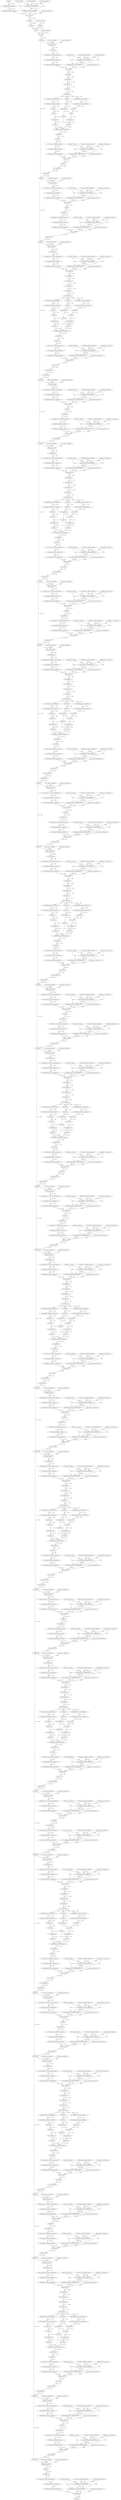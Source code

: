 strict digraph  {
"0 arg0_1" [id=0, type=input];
"1 quantize_per_tensor_default" [id=1, type=quantize_per_tensor];
"2 dequantize_per_tensor_default" [id=2, type=dequantize_per_tensor];
"3 _param_constant0" [id=3, type=get_attr];
"4 conv2d_scale_0" [id=4, type=get_attr];
"5 conv2d_zero_point_0" [id=5, type=get_attr];
"6 quantize_per_channel_default" [id=6, type=quantize_per_channel];
"7 dequantize_per_channel_default" [id=7, type=dequantize_per_channel];
"8 _param_constant1_0_0" [id=8, type=get_attr];
"9 conv2d" [id=9, type=conv2d];
"10 reshape" [id=10, type=reshape];
"11 permute" [id=11, type=permute];
"12 _param_constant2" [id=12, type=get_attr];
"13 expand" [id=13, type=expand];
"14 cat" [id=14, type=cat];
"15 _param_constant3" [id=15, type=get_attr];
"16 add" [id=16, type=add];
"17 dropout" [id=17, type=dropout];
"18 _param_constant4" [id=18, type=get_attr];
"19 _param_constant5" [id=19, type=get_attr];
"20 layer_norm" [id=20, type=layer_norm];
"21 transpose" [id=21, type=transpose];
"22 linear_updated_constant0" [id=22, type=get_attr];
"23 transpose_0_0_nncf_smooth_quant_0" [id=23, type=call_module];
"24 quantize_per_tensor_default_1" [id=24, type=quantize_per_tensor];
"25 dequantize_per_tensor_default_1" [id=25, type=dequantize_per_tensor];
"26 linear_scale_0" [id=26, type=get_attr];
"27 linear_zero_point_0" [id=27, type=get_attr];
"28 quantize_per_channel_default_1" [id=28, type=quantize_per_channel];
"29 dequantize_per_channel_default_1" [id=29, type=dequantize_per_channel];
"30 _param_constant7_0_0" [id=30, type=get_attr];
"31 linear" [id=31, type=linear];
"32 unflatten" [id=32, type=unflatten];
"33 unsqueeze" [id=33, type=unsqueeze];
"34 transpose_1" [id=34, type=transpose];
"35 squeeze" [id=35, type=squeeze];
"36 contiguous" [id=36, type=contiguous];
"37 quantize_per_tensor_default_2" [id=37, type=quantize_per_tensor];
"38 dequantize_per_tensor_default_2" [id=38, type=dequantize_per_tensor];
"39 select" [id=39, type=select];
"40 quantize_per_tensor_default_3" [id=40, type=quantize_per_tensor];
"41 dequantize_per_tensor_default_3" [id=41, type=dequantize_per_tensor];
"42 select_1" [id=42, type=select];
"43 select_2" [id=43, type=select];
"44 view" [id=44, type=view];
"45 transpose_2" [id=45, type=transpose];
"46 view_1" [id=46, type=view];
"47 transpose_3" [id=47, type=transpose];
"48 view_2" [id=48, type=view];
"49 transpose_4" [id=49, type=transpose];
"50 view_3" [id=50, type=view];
"51 view_4" [id=51, type=view];
"52 view_5" [id=52, type=view];
"53 scaled_dot_product_attention" [id=53, type=scaled_dot_product_attention];
"54 permute_1" [id=54, type=permute];
"55 view_6" [id=55, type=view];
"56 linear_1_updated_constant0" [id=56, type=get_attr];
"57 view_6_0_0_nncf_smooth_quant_0" [id=57, type=call_module];
"58 quantize_per_tensor_default_4" [id=58, type=quantize_per_tensor];
"59 dequantize_per_tensor_default_4" [id=59, type=dequantize_per_tensor];
"60 linear_1_scale_0" [id=60, type=get_attr];
"61 linear_1_zero_point_0" [id=61, type=get_attr];
"62 quantize_per_channel_default_2" [id=62, type=quantize_per_channel];
"63 dequantize_per_channel_default_2" [id=63, type=dequantize_per_channel];
"64 _param_constant9_0_0" [id=64, type=get_attr];
"65 linear_1" [id=65, type=linear];
"66 view_7" [id=66, type=view];
"67 transpose_5" [id=67, type=transpose];
"68 dropout_1" [id=68, type=dropout];
"69 add_1" [id=69, type=add];
"70 _param_constant10" [id=70, type=get_attr];
"71 _param_constant11" [id=71, type=get_attr];
"72 layer_norm_1" [id=72, type=layer_norm];
"73 linear_2_updated_constant0" [id=73, type=get_attr];
"74 layer_norm_1_0_0_nncf_smooth_quant_0" [id=74, type=call_module];
"75 quantize_per_tensor_default_5" [id=75, type=quantize_per_tensor];
"76 dequantize_per_tensor_default_5" [id=76, type=dequantize_per_tensor];
"77 linear_2_scale_0" [id=77, type=get_attr];
"78 linear_2_zero_point_0" [id=78, type=get_attr];
"79 quantize_per_channel_default_3" [id=79, type=quantize_per_channel];
"80 dequantize_per_channel_default_3" [id=80, type=dequantize_per_channel];
"81 _param_constant13_0_0" [id=81, type=get_attr];
"82 linear_2" [id=82, type=linear];
"83 gelu" [id=83, type=gelu];
"84 dropout_2" [id=84, type=dropout];
"85 linear_3_updated_constant0" [id=85, type=get_attr];
"86 dropout_2_0_0_nncf_smooth_quant_0" [id=86, type=call_module];
"87 quantize_per_tensor_default_6" [id=87, type=quantize_per_tensor];
"88 dequantize_per_tensor_default_6" [id=88, type=dequantize_per_tensor];
"89 linear_3_scale_0" [id=89, type=get_attr];
"90 linear_3_zero_point_0" [id=90, type=get_attr];
"91 quantize_per_channel_default_4" [id=91, type=quantize_per_channel];
"92 dequantize_per_channel_default_4" [id=92, type=dequantize_per_channel];
"93 _param_constant15_0_0" [id=93, type=get_attr];
"94 linear_3" [id=94, type=linear];
"95 dropout_3" [id=95, type=dropout];
"96 add_2" [id=96, type=add];
"97 _param_constant16" [id=97, type=get_attr];
"98 _param_constant17" [id=98, type=get_attr];
"99 layer_norm_2" [id=99, type=layer_norm];
"100 transpose_6" [id=100, type=transpose];
"101 linear_4_updated_constant0" [id=101, type=get_attr];
"102 transpose_6_0_0_nncf_smooth_quant_0" [id=102, type=call_module];
"103 quantize_per_tensor_default_7" [id=103, type=quantize_per_tensor];
"104 dequantize_per_tensor_default_7" [id=104, type=dequantize_per_tensor];
"105 linear_4_scale_0" [id=105, type=get_attr];
"106 linear_4_zero_point_0" [id=106, type=get_attr];
"107 quantize_per_channel_default_5" [id=107, type=quantize_per_channel];
"108 dequantize_per_channel_default_5" [id=108, type=dequantize_per_channel];
"109 _param_constant19_0_0" [id=109, type=get_attr];
"110 linear_4" [id=110, type=linear];
"111 unflatten_1" [id=111, type=unflatten];
"112 unsqueeze_1" [id=112, type=unsqueeze];
"113 transpose_7" [id=113, type=transpose];
"114 squeeze_1" [id=114, type=squeeze];
"115 contiguous_1" [id=115, type=contiguous];
"116 quantize_per_tensor_default_8" [id=116, type=quantize_per_tensor];
"117 dequantize_per_tensor_default_8" [id=117, type=dequantize_per_tensor];
"118 select_3" [id=118, type=select];
"119 quantize_per_tensor_default_9" [id=119, type=quantize_per_tensor];
"120 dequantize_per_tensor_default_9" [id=120, type=dequantize_per_tensor];
"121 select_4" [id=121, type=select];
"122 select_5" [id=122, type=select];
"123 view_8" [id=123, type=view];
"124 transpose_8" [id=124, type=transpose];
"125 view_9" [id=125, type=view];
"126 transpose_9" [id=126, type=transpose];
"127 view_10" [id=127, type=view];
"128 transpose_10" [id=128, type=transpose];
"129 view_11" [id=129, type=view];
"130 view_12" [id=130, type=view];
"131 view_13" [id=131, type=view];
"132 scaled_dot_product_attention_1" [id=132, type=scaled_dot_product_attention];
"133 permute_2" [id=133, type=permute];
"134 view_14" [id=134, type=view];
"135 linear_5_updated_constant0" [id=135, type=get_attr];
"136 view_14_0_0_nncf_smooth_quant_0" [id=136, type=call_module];
"137 quantize_per_tensor_default_10" [id=137, type=quantize_per_tensor];
"138 dequantize_per_tensor_default_10" [id=138, type=dequantize_per_tensor];
"139 linear_5_scale_0" [id=139, type=get_attr];
"140 linear_5_zero_point_0" [id=140, type=get_attr];
"141 quantize_per_channel_default_6" [id=141, type=quantize_per_channel];
"142 dequantize_per_channel_default_6" [id=142, type=dequantize_per_channel];
"143 _param_constant21_0_0" [id=143, type=get_attr];
"144 linear_5" [id=144, type=linear];
"145 view_15" [id=145, type=view];
"146 transpose_11" [id=146, type=transpose];
"147 dropout_4" [id=147, type=dropout];
"148 add_3" [id=148, type=add];
"149 _param_constant22" [id=149, type=get_attr];
"150 _param_constant23" [id=150, type=get_attr];
"151 layer_norm_3" [id=151, type=layer_norm];
"152 linear_6_updated_constant0" [id=152, type=get_attr];
"153 layer_norm_3_0_0_nncf_smooth_quant_0" [id=153, type=call_module];
"154 quantize_per_tensor_default_11" [id=154, type=quantize_per_tensor];
"155 dequantize_per_tensor_default_11" [id=155, type=dequantize_per_tensor];
"156 linear_6_scale_0" [id=156, type=get_attr];
"157 linear_6_zero_point_0" [id=157, type=get_attr];
"158 quantize_per_channel_default_7" [id=158, type=quantize_per_channel];
"159 dequantize_per_channel_default_7" [id=159, type=dequantize_per_channel];
"160 _param_constant25_0_0" [id=160, type=get_attr];
"161 linear_6" [id=161, type=linear];
"162 gelu_1" [id=162, type=gelu];
"163 dropout_5" [id=163, type=dropout];
"164 linear_7_updated_constant0" [id=164, type=get_attr];
"165 dropout_5_0_0_nncf_smooth_quant_0" [id=165, type=call_module];
"166 quantize_per_tensor_default_12" [id=166, type=quantize_per_tensor];
"167 dequantize_per_tensor_default_12" [id=167, type=dequantize_per_tensor];
"168 linear_7_scale_0" [id=168, type=get_attr];
"169 linear_7_zero_point_0" [id=169, type=get_attr];
"170 quantize_per_channel_default_8" [id=170, type=quantize_per_channel];
"171 dequantize_per_channel_default_8" [id=171, type=dequantize_per_channel];
"172 _param_constant27_0_0" [id=172, type=get_attr];
"173 linear_7" [id=173, type=linear];
"174 dropout_6" [id=174, type=dropout];
"175 add_4" [id=175, type=add];
"176 _param_constant28" [id=176, type=get_attr];
"177 _param_constant29" [id=177, type=get_attr];
"178 layer_norm_4" [id=178, type=layer_norm];
"179 transpose_12" [id=179, type=transpose];
"180 linear_8_updated_constant0" [id=180, type=get_attr];
"181 transpose_12_0_0_nncf_smooth_quant_0" [id=181, type=call_module];
"182 quantize_per_tensor_default_13" [id=182, type=quantize_per_tensor];
"183 dequantize_per_tensor_default_13" [id=183, type=dequantize_per_tensor];
"184 linear_8_scale_0" [id=184, type=get_attr];
"185 linear_8_zero_point_0" [id=185, type=get_attr];
"186 quantize_per_channel_default_9" [id=186, type=quantize_per_channel];
"187 dequantize_per_channel_default_9" [id=187, type=dequantize_per_channel];
"188 _param_constant31_0_0" [id=188, type=get_attr];
"189 linear_8" [id=189, type=linear];
"190 unflatten_2" [id=190, type=unflatten];
"191 unsqueeze_2" [id=191, type=unsqueeze];
"192 transpose_13" [id=192, type=transpose];
"193 squeeze_2" [id=193, type=squeeze];
"194 contiguous_2" [id=194, type=contiguous];
"195 quantize_per_tensor_default_14" [id=195, type=quantize_per_tensor];
"196 dequantize_per_tensor_default_14" [id=196, type=dequantize_per_tensor];
"197 select_6" [id=197, type=select];
"198 quantize_per_tensor_default_15" [id=198, type=quantize_per_tensor];
"199 dequantize_per_tensor_default_15" [id=199, type=dequantize_per_tensor];
"200 select_7" [id=200, type=select];
"201 select_8" [id=201, type=select];
"202 view_16" [id=202, type=view];
"203 transpose_14" [id=203, type=transpose];
"204 view_17" [id=204, type=view];
"205 transpose_15" [id=205, type=transpose];
"206 view_18" [id=206, type=view];
"207 transpose_16" [id=207, type=transpose];
"208 view_19" [id=208, type=view];
"209 view_20" [id=209, type=view];
"210 view_21" [id=210, type=view];
"211 scaled_dot_product_attention_2" [id=211, type=scaled_dot_product_attention];
"212 permute_3" [id=212, type=permute];
"213 view_22" [id=213, type=view];
"214 linear_9_updated_constant0" [id=214, type=get_attr];
"215 view_22_0_0_nncf_smooth_quant_0" [id=215, type=call_module];
"216 quantize_per_tensor_default_16" [id=216, type=quantize_per_tensor];
"217 dequantize_per_tensor_default_16" [id=217, type=dequantize_per_tensor];
"218 linear_9_scale_0" [id=218, type=get_attr];
"219 linear_9_zero_point_0" [id=219, type=get_attr];
"220 quantize_per_channel_default_10" [id=220, type=quantize_per_channel];
"221 dequantize_per_channel_default_10" [id=221, type=dequantize_per_channel];
"222 _param_constant33_0_0" [id=222, type=get_attr];
"223 linear_9" [id=223, type=linear];
"224 view_23" [id=224, type=view];
"225 transpose_17" [id=225, type=transpose];
"226 dropout_7" [id=226, type=dropout];
"227 add_5" [id=227, type=add];
"228 _param_constant34" [id=228, type=get_attr];
"229 _param_constant35" [id=229, type=get_attr];
"230 layer_norm_5" [id=230, type=layer_norm];
"231 linear_10_updated_constant0" [id=231, type=get_attr];
"232 layer_norm_5_0_0_nncf_smooth_quant_0" [id=232, type=call_module];
"233 quantize_per_tensor_default_17" [id=233, type=quantize_per_tensor];
"234 dequantize_per_tensor_default_17" [id=234, type=dequantize_per_tensor];
"235 linear_10_scale_0" [id=235, type=get_attr];
"236 linear_10_zero_point_0" [id=236, type=get_attr];
"237 quantize_per_channel_default_11" [id=237, type=quantize_per_channel];
"238 dequantize_per_channel_default_11" [id=238, type=dequantize_per_channel];
"239 _param_constant37_0_0" [id=239, type=get_attr];
"240 linear_10" [id=240, type=linear];
"241 gelu_2" [id=241, type=gelu];
"242 dropout_8" [id=242, type=dropout];
"243 linear_11_updated_constant0" [id=243, type=get_attr];
"244 dropout_8_0_0_nncf_smooth_quant_0" [id=244, type=call_module];
"245 quantize_per_tensor_default_18" [id=245, type=quantize_per_tensor];
"246 dequantize_per_tensor_default_18" [id=246, type=dequantize_per_tensor];
"247 linear_11_scale_0" [id=247, type=get_attr];
"248 linear_11_zero_point_0" [id=248, type=get_attr];
"249 quantize_per_channel_default_12" [id=249, type=quantize_per_channel];
"250 dequantize_per_channel_default_12" [id=250, type=dequantize_per_channel];
"251 _param_constant39_0_0" [id=251, type=get_attr];
"252 linear_11" [id=252, type=linear];
"253 dropout_9" [id=253, type=dropout];
"254 add_6" [id=254, type=add];
"255 _param_constant40" [id=255, type=get_attr];
"256 _param_constant41" [id=256, type=get_attr];
"257 layer_norm_6" [id=257, type=layer_norm];
"258 transpose_18" [id=258, type=transpose];
"259 linear_12_updated_constant0" [id=259, type=get_attr];
"260 transpose_18_0_0_nncf_smooth_quant_0" [id=260, type=call_module];
"261 quantize_per_tensor_default_19" [id=261, type=quantize_per_tensor];
"262 dequantize_per_tensor_default_19" [id=262, type=dequantize_per_tensor];
"263 linear_12_scale_0" [id=263, type=get_attr];
"264 linear_12_zero_point_0" [id=264, type=get_attr];
"265 quantize_per_channel_default_13" [id=265, type=quantize_per_channel];
"266 dequantize_per_channel_default_13" [id=266, type=dequantize_per_channel];
"267 _param_constant43_0_0" [id=267, type=get_attr];
"268 linear_12" [id=268, type=linear];
"269 unflatten_3" [id=269, type=unflatten];
"270 unsqueeze_3" [id=270, type=unsqueeze];
"271 transpose_19" [id=271, type=transpose];
"272 squeeze_3" [id=272, type=squeeze];
"273 contiguous_3" [id=273, type=contiguous];
"274 quantize_per_tensor_default_20" [id=274, type=quantize_per_tensor];
"275 dequantize_per_tensor_default_20" [id=275, type=dequantize_per_tensor];
"276 select_9" [id=276, type=select];
"277 quantize_per_tensor_default_21" [id=277, type=quantize_per_tensor];
"278 dequantize_per_tensor_default_21" [id=278, type=dequantize_per_tensor];
"279 select_10" [id=279, type=select];
"280 select_11" [id=280, type=select];
"281 view_24" [id=281, type=view];
"282 transpose_20" [id=282, type=transpose];
"283 view_25" [id=283, type=view];
"284 transpose_21" [id=284, type=transpose];
"285 view_26" [id=285, type=view];
"286 transpose_22" [id=286, type=transpose];
"287 view_27" [id=287, type=view];
"288 view_28" [id=288, type=view];
"289 view_29" [id=289, type=view];
"290 scaled_dot_product_attention_3" [id=290, type=scaled_dot_product_attention];
"291 permute_4" [id=291, type=permute];
"292 view_30" [id=292, type=view];
"293 linear_13_updated_constant0" [id=293, type=get_attr];
"294 view_30_0_0_nncf_smooth_quant_0" [id=294, type=call_module];
"295 quantize_per_tensor_default_22" [id=295, type=quantize_per_tensor];
"296 dequantize_per_tensor_default_22" [id=296, type=dequantize_per_tensor];
"297 linear_13_scale_0" [id=297, type=get_attr];
"298 linear_13_zero_point_0" [id=298, type=get_attr];
"299 quantize_per_channel_default_14" [id=299, type=quantize_per_channel];
"300 dequantize_per_channel_default_14" [id=300, type=dequantize_per_channel];
"301 _param_constant45_0_0" [id=301, type=get_attr];
"302 linear_13" [id=302, type=linear];
"303 view_31" [id=303, type=view];
"304 transpose_23" [id=304, type=transpose];
"305 dropout_10" [id=305, type=dropout];
"306 add_7" [id=306, type=add];
"307 _param_constant46" [id=307, type=get_attr];
"308 _param_constant47" [id=308, type=get_attr];
"309 layer_norm_7" [id=309, type=layer_norm];
"310 linear_14_updated_constant0" [id=310, type=get_attr];
"311 layer_norm_7_0_0_nncf_smooth_quant_0" [id=311, type=call_module];
"312 quantize_per_tensor_default_23" [id=312, type=quantize_per_tensor];
"313 dequantize_per_tensor_default_23" [id=313, type=dequantize_per_tensor];
"314 linear_14_scale_0" [id=314, type=get_attr];
"315 linear_14_zero_point_0" [id=315, type=get_attr];
"316 quantize_per_channel_default_15" [id=316, type=quantize_per_channel];
"317 dequantize_per_channel_default_15" [id=317, type=dequantize_per_channel];
"318 _param_constant49_0_0" [id=318, type=get_attr];
"319 linear_14" [id=319, type=linear];
"320 gelu_3" [id=320, type=gelu];
"321 dropout_11" [id=321, type=dropout];
"322 linear_15_updated_constant0" [id=322, type=get_attr];
"323 dropout_11_0_0_nncf_smooth_quant_0" [id=323, type=call_module];
"324 quantize_per_tensor_default_24" [id=324, type=quantize_per_tensor];
"325 dequantize_per_tensor_default_24" [id=325, type=dequantize_per_tensor];
"326 linear_15_scale_0" [id=326, type=get_attr];
"327 linear_15_zero_point_0" [id=327, type=get_attr];
"328 quantize_per_channel_default_16" [id=328, type=quantize_per_channel];
"329 dequantize_per_channel_default_16" [id=329, type=dequantize_per_channel];
"330 _param_constant51_0_0" [id=330, type=get_attr];
"331 linear_15" [id=331, type=linear];
"332 dropout_12" [id=332, type=dropout];
"333 add_8" [id=333, type=add];
"334 _param_constant52" [id=334, type=get_attr];
"335 _param_constant53" [id=335, type=get_attr];
"336 layer_norm_8" [id=336, type=layer_norm];
"337 transpose_24" [id=337, type=transpose];
"338 linear_16_updated_constant0" [id=338, type=get_attr];
"339 transpose_24_0_0_nncf_smooth_quant_0" [id=339, type=call_module];
"340 quantize_per_tensor_default_25" [id=340, type=quantize_per_tensor];
"341 dequantize_per_tensor_default_25" [id=341, type=dequantize_per_tensor];
"342 linear_16_scale_0" [id=342, type=get_attr];
"343 linear_16_zero_point_0" [id=343, type=get_attr];
"344 quantize_per_channel_default_17" [id=344, type=quantize_per_channel];
"345 dequantize_per_channel_default_17" [id=345, type=dequantize_per_channel];
"346 _param_constant55_0_0" [id=346, type=get_attr];
"347 linear_16" [id=347, type=linear];
"348 unflatten_4" [id=348, type=unflatten];
"349 unsqueeze_4" [id=349, type=unsqueeze];
"350 transpose_25" [id=350, type=transpose];
"351 squeeze_4" [id=351, type=squeeze];
"352 contiguous_4" [id=352, type=contiguous];
"353 quantize_per_tensor_default_26" [id=353, type=quantize_per_tensor];
"354 dequantize_per_tensor_default_26" [id=354, type=dequantize_per_tensor];
"355 select_12" [id=355, type=select];
"356 quantize_per_tensor_default_27" [id=356, type=quantize_per_tensor];
"357 dequantize_per_tensor_default_27" [id=357, type=dequantize_per_tensor];
"358 select_13" [id=358, type=select];
"359 select_14" [id=359, type=select];
"360 view_32" [id=360, type=view];
"361 transpose_26" [id=361, type=transpose];
"362 view_33" [id=362, type=view];
"363 transpose_27" [id=363, type=transpose];
"364 view_34" [id=364, type=view];
"365 transpose_28" [id=365, type=transpose];
"366 view_35" [id=366, type=view];
"367 view_36" [id=367, type=view];
"368 view_37" [id=368, type=view];
"369 scaled_dot_product_attention_4" [id=369, type=scaled_dot_product_attention];
"370 permute_5" [id=370, type=permute];
"371 view_38" [id=371, type=view];
"372 linear_17_updated_constant0" [id=372, type=get_attr];
"373 view_38_0_0_nncf_smooth_quant_0" [id=373, type=call_module];
"374 quantize_per_tensor_default_28" [id=374, type=quantize_per_tensor];
"375 dequantize_per_tensor_default_28" [id=375, type=dequantize_per_tensor];
"376 linear_17_scale_0" [id=376, type=get_attr];
"377 linear_17_zero_point_0" [id=377, type=get_attr];
"378 quantize_per_channel_default_18" [id=378, type=quantize_per_channel];
"379 dequantize_per_channel_default_18" [id=379, type=dequantize_per_channel];
"380 _param_constant57_0_0" [id=380, type=get_attr];
"381 linear_17" [id=381, type=linear];
"382 view_39" [id=382, type=view];
"383 transpose_29" [id=383, type=transpose];
"384 dropout_13" [id=384, type=dropout];
"385 add_9" [id=385, type=add];
"386 _param_constant58" [id=386, type=get_attr];
"387 _param_constant59" [id=387, type=get_attr];
"388 layer_norm_9" [id=388, type=layer_norm];
"389 linear_18_updated_constant0" [id=389, type=get_attr];
"390 layer_norm_9_0_0_nncf_smooth_quant_0" [id=390, type=call_module];
"391 quantize_per_tensor_default_29" [id=391, type=quantize_per_tensor];
"392 dequantize_per_tensor_default_29" [id=392, type=dequantize_per_tensor];
"393 linear_18_scale_0" [id=393, type=get_attr];
"394 linear_18_zero_point_0" [id=394, type=get_attr];
"395 quantize_per_channel_default_19" [id=395, type=quantize_per_channel];
"396 dequantize_per_channel_default_19" [id=396, type=dequantize_per_channel];
"397 _param_constant61_0_0" [id=397, type=get_attr];
"398 linear_18" [id=398, type=linear];
"399 gelu_4" [id=399, type=gelu];
"400 dropout_14" [id=400, type=dropout];
"401 linear_19_updated_constant0" [id=401, type=get_attr];
"402 dropout_14_0_0_nncf_smooth_quant_0" [id=402, type=call_module];
"403 quantize_per_tensor_default_30" [id=403, type=quantize_per_tensor];
"404 dequantize_per_tensor_default_30" [id=404, type=dequantize_per_tensor];
"405 linear_19_scale_0" [id=405, type=get_attr];
"406 linear_19_zero_point_0" [id=406, type=get_attr];
"407 quantize_per_channel_default_20" [id=407, type=quantize_per_channel];
"408 dequantize_per_channel_default_20" [id=408, type=dequantize_per_channel];
"409 _param_constant63_0_0" [id=409, type=get_attr];
"410 linear_19" [id=410, type=linear];
"411 dropout_15" [id=411, type=dropout];
"412 add_10" [id=412, type=add];
"413 _param_constant64" [id=413, type=get_attr];
"414 _param_constant65" [id=414, type=get_attr];
"415 layer_norm_10" [id=415, type=layer_norm];
"416 transpose_30" [id=416, type=transpose];
"417 linear_20_updated_constant0" [id=417, type=get_attr];
"418 transpose_30_0_0_nncf_smooth_quant_0" [id=418, type=call_module];
"419 quantize_per_tensor_default_31" [id=419, type=quantize_per_tensor];
"420 dequantize_per_tensor_default_31" [id=420, type=dequantize_per_tensor];
"421 linear_20_scale_0" [id=421, type=get_attr];
"422 linear_20_zero_point_0" [id=422, type=get_attr];
"423 quantize_per_channel_default_21" [id=423, type=quantize_per_channel];
"424 dequantize_per_channel_default_21" [id=424, type=dequantize_per_channel];
"425 _param_constant67_0_0" [id=425, type=get_attr];
"426 linear_20" [id=426, type=linear];
"427 unflatten_5" [id=427, type=unflatten];
"428 unsqueeze_5" [id=428, type=unsqueeze];
"429 transpose_31" [id=429, type=transpose];
"430 squeeze_5" [id=430, type=squeeze];
"431 contiguous_5" [id=431, type=contiguous];
"432 quantize_per_tensor_default_32" [id=432, type=quantize_per_tensor];
"433 dequantize_per_tensor_default_32" [id=433, type=dequantize_per_tensor];
"434 select_15" [id=434, type=select];
"435 quantize_per_tensor_default_33" [id=435, type=quantize_per_tensor];
"436 dequantize_per_tensor_default_33" [id=436, type=dequantize_per_tensor];
"437 select_16" [id=437, type=select];
"438 select_17" [id=438, type=select];
"439 view_40" [id=439, type=view];
"440 transpose_32" [id=440, type=transpose];
"441 view_41" [id=441, type=view];
"442 transpose_33" [id=442, type=transpose];
"443 view_42" [id=443, type=view];
"444 transpose_34" [id=444, type=transpose];
"445 view_43" [id=445, type=view];
"446 view_44" [id=446, type=view];
"447 view_45" [id=447, type=view];
"448 scaled_dot_product_attention_5" [id=448, type=scaled_dot_product_attention];
"449 permute_6" [id=449, type=permute];
"450 view_46" [id=450, type=view];
"451 linear_21_updated_constant0" [id=451, type=get_attr];
"452 view_46_0_0_nncf_smooth_quant_0" [id=452, type=call_module];
"453 quantize_per_tensor_default_34" [id=453, type=quantize_per_tensor];
"454 dequantize_per_tensor_default_34" [id=454, type=dequantize_per_tensor];
"455 linear_21_scale_0" [id=455, type=get_attr];
"456 linear_21_zero_point_0" [id=456, type=get_attr];
"457 quantize_per_channel_default_22" [id=457, type=quantize_per_channel];
"458 dequantize_per_channel_default_22" [id=458, type=dequantize_per_channel];
"459 _param_constant69_0_0" [id=459, type=get_attr];
"460 linear_21" [id=460, type=linear];
"461 view_47" [id=461, type=view];
"462 transpose_35" [id=462, type=transpose];
"463 dropout_16" [id=463, type=dropout];
"464 add_11" [id=464, type=add];
"465 _param_constant70" [id=465, type=get_attr];
"466 _param_constant71" [id=466, type=get_attr];
"467 layer_norm_11" [id=467, type=layer_norm];
"468 linear_22_updated_constant0" [id=468, type=get_attr];
"469 layer_norm_11_0_0_nncf_smooth_quant_0" [id=469, type=call_module];
"470 quantize_per_tensor_default_35" [id=470, type=quantize_per_tensor];
"471 dequantize_per_tensor_default_35" [id=471, type=dequantize_per_tensor];
"472 linear_22_scale_0" [id=472, type=get_attr];
"473 linear_22_zero_point_0" [id=473, type=get_attr];
"474 quantize_per_channel_default_23" [id=474, type=quantize_per_channel];
"475 dequantize_per_channel_default_23" [id=475, type=dequantize_per_channel];
"476 _param_constant73_0_0" [id=476, type=get_attr];
"477 linear_22" [id=477, type=linear];
"478 gelu_5" [id=478, type=gelu];
"479 dropout_17" [id=479, type=dropout];
"480 linear_23_updated_constant0" [id=480, type=get_attr];
"481 dropout_17_0_0_nncf_smooth_quant_0" [id=481, type=call_module];
"482 quantize_per_tensor_default_36" [id=482, type=quantize_per_tensor];
"483 dequantize_per_tensor_default_36" [id=483, type=dequantize_per_tensor];
"484 linear_23_scale_0" [id=484, type=get_attr];
"485 linear_23_zero_point_0" [id=485, type=get_attr];
"486 quantize_per_channel_default_24" [id=486, type=quantize_per_channel];
"487 dequantize_per_channel_default_24" [id=487, type=dequantize_per_channel];
"488 _param_constant75_0_0" [id=488, type=get_attr];
"489 linear_23" [id=489, type=linear];
"490 dropout_18" [id=490, type=dropout];
"491 add_12" [id=491, type=add];
"492 _param_constant76" [id=492, type=get_attr];
"493 _param_constant77" [id=493, type=get_attr];
"494 layer_norm_12" [id=494, type=layer_norm];
"495 transpose_36" [id=495, type=transpose];
"496 linear_24_updated_constant0" [id=496, type=get_attr];
"497 transpose_36_0_0_nncf_smooth_quant_0" [id=497, type=call_module];
"498 quantize_per_tensor_default_37" [id=498, type=quantize_per_tensor];
"499 dequantize_per_tensor_default_37" [id=499, type=dequantize_per_tensor];
"500 linear_24_scale_0" [id=500, type=get_attr];
"501 linear_24_zero_point_0" [id=501, type=get_attr];
"502 quantize_per_channel_default_25" [id=502, type=quantize_per_channel];
"503 dequantize_per_channel_default_25" [id=503, type=dequantize_per_channel];
"504 _param_constant79_0_0" [id=504, type=get_attr];
"505 linear_24" [id=505, type=linear];
"506 unflatten_6" [id=506, type=unflatten];
"507 unsqueeze_6" [id=507, type=unsqueeze];
"508 transpose_37" [id=508, type=transpose];
"509 squeeze_6" [id=509, type=squeeze];
"510 contiguous_6" [id=510, type=contiguous];
"511 quantize_per_tensor_default_38" [id=511, type=quantize_per_tensor];
"512 dequantize_per_tensor_default_38" [id=512, type=dequantize_per_tensor];
"513 select_18" [id=513, type=select];
"514 quantize_per_tensor_default_39" [id=514, type=quantize_per_tensor];
"515 dequantize_per_tensor_default_39" [id=515, type=dequantize_per_tensor];
"516 select_19" [id=516, type=select];
"517 select_20" [id=517, type=select];
"518 view_48" [id=518, type=view];
"519 transpose_38" [id=519, type=transpose];
"520 view_49" [id=520, type=view];
"521 transpose_39" [id=521, type=transpose];
"522 view_50" [id=522, type=view];
"523 transpose_40" [id=523, type=transpose];
"524 view_51" [id=524, type=view];
"525 view_52" [id=525, type=view];
"526 view_53" [id=526, type=view];
"527 scaled_dot_product_attention_6" [id=527, type=scaled_dot_product_attention];
"528 permute_7" [id=528, type=permute];
"529 view_54" [id=529, type=view];
"530 linear_25_updated_constant0" [id=530, type=get_attr];
"531 view_54_0_0_nncf_smooth_quant_0" [id=531, type=call_module];
"532 quantize_per_tensor_default_40" [id=532, type=quantize_per_tensor];
"533 dequantize_per_tensor_default_40" [id=533, type=dequantize_per_tensor];
"534 linear_25_scale_0" [id=534, type=get_attr];
"535 linear_25_zero_point_0" [id=535, type=get_attr];
"536 quantize_per_channel_default_26" [id=536, type=quantize_per_channel];
"537 dequantize_per_channel_default_26" [id=537, type=dequantize_per_channel];
"538 _param_constant81_0_0" [id=538, type=get_attr];
"539 linear_25" [id=539, type=linear];
"540 view_55" [id=540, type=view];
"541 transpose_41" [id=541, type=transpose];
"542 dropout_19" [id=542, type=dropout];
"543 add_13" [id=543, type=add];
"544 _param_constant82" [id=544, type=get_attr];
"545 _param_constant83" [id=545, type=get_attr];
"546 layer_norm_13" [id=546, type=layer_norm];
"547 linear_26_updated_constant0" [id=547, type=get_attr];
"548 layer_norm_13_0_0_nncf_smooth_quant_0" [id=548, type=call_module];
"549 quantize_per_tensor_default_41" [id=549, type=quantize_per_tensor];
"550 dequantize_per_tensor_default_41" [id=550, type=dequantize_per_tensor];
"551 linear_26_scale_0" [id=551, type=get_attr];
"552 linear_26_zero_point_0" [id=552, type=get_attr];
"553 quantize_per_channel_default_27" [id=553, type=quantize_per_channel];
"554 dequantize_per_channel_default_27" [id=554, type=dequantize_per_channel];
"555 _param_constant85_0_0" [id=555, type=get_attr];
"556 linear_26" [id=556, type=linear];
"557 gelu_6" [id=557, type=gelu];
"558 dropout_20" [id=558, type=dropout];
"559 linear_27_updated_constant0" [id=559, type=get_attr];
"560 dropout_20_0_0_nncf_smooth_quant_0" [id=560, type=call_module];
"561 quantize_per_tensor_default_42" [id=561, type=quantize_per_tensor];
"562 dequantize_per_tensor_default_42" [id=562, type=dequantize_per_tensor];
"563 linear_27_scale_0" [id=563, type=get_attr];
"564 linear_27_zero_point_0" [id=564, type=get_attr];
"565 quantize_per_channel_default_28" [id=565, type=quantize_per_channel];
"566 dequantize_per_channel_default_28" [id=566, type=dequantize_per_channel];
"567 _param_constant87_0_0" [id=567, type=get_attr];
"568 linear_27" [id=568, type=linear];
"569 dropout_21" [id=569, type=dropout];
"570 add_14" [id=570, type=add];
"571 _param_constant88" [id=571, type=get_attr];
"572 _param_constant89" [id=572, type=get_attr];
"573 layer_norm_14" [id=573, type=layer_norm];
"574 transpose_42" [id=574, type=transpose];
"575 linear_28_updated_constant0" [id=575, type=get_attr];
"576 transpose_42_0_0_nncf_smooth_quant_0" [id=576, type=call_module];
"577 quantize_per_tensor_default_43" [id=577, type=quantize_per_tensor];
"578 dequantize_per_tensor_default_43" [id=578, type=dequantize_per_tensor];
"579 linear_28_scale_0" [id=579, type=get_attr];
"580 linear_28_zero_point_0" [id=580, type=get_attr];
"581 quantize_per_channel_default_29" [id=581, type=quantize_per_channel];
"582 dequantize_per_channel_default_29" [id=582, type=dequantize_per_channel];
"583 _param_constant91_0_0" [id=583, type=get_attr];
"584 linear_28" [id=584, type=linear];
"585 unflatten_7" [id=585, type=unflatten];
"586 unsqueeze_7" [id=586, type=unsqueeze];
"587 transpose_43" [id=587, type=transpose];
"588 squeeze_7" [id=588, type=squeeze];
"589 contiguous_7" [id=589, type=contiguous];
"590 quantize_per_tensor_default_44" [id=590, type=quantize_per_tensor];
"591 dequantize_per_tensor_default_44" [id=591, type=dequantize_per_tensor];
"592 select_21" [id=592, type=select];
"593 quantize_per_tensor_default_45" [id=593, type=quantize_per_tensor];
"594 dequantize_per_tensor_default_45" [id=594, type=dequantize_per_tensor];
"595 select_22" [id=595, type=select];
"596 select_23" [id=596, type=select];
"597 view_56" [id=597, type=view];
"598 transpose_44" [id=598, type=transpose];
"599 view_57" [id=599, type=view];
"600 transpose_45" [id=600, type=transpose];
"601 view_58" [id=601, type=view];
"602 transpose_46" [id=602, type=transpose];
"603 view_59" [id=603, type=view];
"604 view_60" [id=604, type=view];
"605 view_61" [id=605, type=view];
"606 scaled_dot_product_attention_7" [id=606, type=scaled_dot_product_attention];
"607 permute_8" [id=607, type=permute];
"608 view_62" [id=608, type=view];
"609 linear_29_updated_constant0" [id=609, type=get_attr];
"610 view_62_0_0_nncf_smooth_quant_0" [id=610, type=call_module];
"611 quantize_per_tensor_default_46" [id=611, type=quantize_per_tensor];
"612 dequantize_per_tensor_default_46" [id=612, type=dequantize_per_tensor];
"613 linear_29_scale_0" [id=613, type=get_attr];
"614 linear_29_zero_point_0" [id=614, type=get_attr];
"615 quantize_per_channel_default_30" [id=615, type=quantize_per_channel];
"616 dequantize_per_channel_default_30" [id=616, type=dequantize_per_channel];
"617 _param_constant93_0_0" [id=617, type=get_attr];
"618 linear_29" [id=618, type=linear];
"619 view_63" [id=619, type=view];
"620 transpose_47" [id=620, type=transpose];
"621 dropout_22" [id=621, type=dropout];
"622 add_15" [id=622, type=add];
"623 _param_constant94" [id=623, type=get_attr];
"624 _param_constant95" [id=624, type=get_attr];
"625 layer_norm_15" [id=625, type=layer_norm];
"626 linear_30_updated_constant0" [id=626, type=get_attr];
"627 layer_norm_15_0_0_nncf_smooth_quant_0" [id=627, type=call_module];
"628 quantize_per_tensor_default_47" [id=628, type=quantize_per_tensor];
"629 dequantize_per_tensor_default_47" [id=629, type=dequantize_per_tensor];
"630 linear_30_scale_0" [id=630, type=get_attr];
"631 linear_30_zero_point_0" [id=631, type=get_attr];
"632 quantize_per_channel_default_31" [id=632, type=quantize_per_channel];
"633 dequantize_per_channel_default_31" [id=633, type=dequantize_per_channel];
"634 _param_constant97_0_0" [id=634, type=get_attr];
"635 linear_30" [id=635, type=linear];
"636 gelu_7" [id=636, type=gelu];
"637 dropout_23" [id=637, type=dropout];
"638 linear_31_updated_constant0" [id=638, type=get_attr];
"639 dropout_23_0_0_nncf_smooth_quant_0" [id=639, type=call_module];
"640 quantize_per_tensor_default_48" [id=640, type=quantize_per_tensor];
"641 dequantize_per_tensor_default_48" [id=641, type=dequantize_per_tensor];
"642 linear_31_scale_0" [id=642, type=get_attr];
"643 linear_31_zero_point_0" [id=643, type=get_attr];
"644 quantize_per_channel_default_32" [id=644, type=quantize_per_channel];
"645 dequantize_per_channel_default_32" [id=645, type=dequantize_per_channel];
"646 _param_constant99_0_0" [id=646, type=get_attr];
"647 linear_31" [id=647, type=linear];
"648 dropout_24" [id=648, type=dropout];
"649 add_16" [id=649, type=add];
"650 _param_constant100" [id=650, type=get_attr];
"651 _param_constant101" [id=651, type=get_attr];
"652 layer_norm_16" [id=652, type=layer_norm];
"653 transpose_48" [id=653, type=transpose];
"654 linear_32_updated_constant0" [id=654, type=get_attr];
"655 transpose_48_0_0_nncf_smooth_quant_0" [id=655, type=call_module];
"656 quantize_per_tensor_default_49" [id=656, type=quantize_per_tensor];
"657 dequantize_per_tensor_default_49" [id=657, type=dequantize_per_tensor];
"658 linear_32_scale_0" [id=658, type=get_attr];
"659 linear_32_zero_point_0" [id=659, type=get_attr];
"660 quantize_per_channel_default_33" [id=660, type=quantize_per_channel];
"661 dequantize_per_channel_default_33" [id=661, type=dequantize_per_channel];
"662 _param_constant103_0_0" [id=662, type=get_attr];
"663 linear_32" [id=663, type=linear];
"664 unflatten_8" [id=664, type=unflatten];
"665 unsqueeze_8" [id=665, type=unsqueeze];
"666 transpose_49" [id=666, type=transpose];
"667 squeeze_8" [id=667, type=squeeze];
"668 contiguous_8" [id=668, type=contiguous];
"669 quantize_per_tensor_default_50" [id=669, type=quantize_per_tensor];
"670 dequantize_per_tensor_default_50" [id=670, type=dequantize_per_tensor];
"671 select_24" [id=671, type=select];
"672 quantize_per_tensor_default_51" [id=672, type=quantize_per_tensor];
"673 dequantize_per_tensor_default_51" [id=673, type=dequantize_per_tensor];
"674 select_25" [id=674, type=select];
"675 select_26" [id=675, type=select];
"676 view_64" [id=676, type=view];
"677 transpose_50" [id=677, type=transpose];
"678 view_65" [id=678, type=view];
"679 transpose_51" [id=679, type=transpose];
"680 view_66" [id=680, type=view];
"681 transpose_52" [id=681, type=transpose];
"682 view_67" [id=682, type=view];
"683 view_68" [id=683, type=view];
"684 view_69" [id=684, type=view];
"685 scaled_dot_product_attention_8" [id=685, type=scaled_dot_product_attention];
"686 permute_9" [id=686, type=permute];
"687 view_70" [id=687, type=view];
"688 linear_33_updated_constant0" [id=688, type=get_attr];
"689 view_70_0_0_nncf_smooth_quant_0" [id=689, type=call_module];
"690 quantize_per_tensor_default_52" [id=690, type=quantize_per_tensor];
"691 dequantize_per_tensor_default_52" [id=691, type=dequantize_per_tensor];
"692 linear_33_scale_0" [id=692, type=get_attr];
"693 linear_33_zero_point_0" [id=693, type=get_attr];
"694 quantize_per_channel_default_34" [id=694, type=quantize_per_channel];
"695 dequantize_per_channel_default_34" [id=695, type=dequantize_per_channel];
"696 _param_constant105_0_0" [id=696, type=get_attr];
"697 linear_33" [id=697, type=linear];
"698 view_71" [id=698, type=view];
"699 transpose_53" [id=699, type=transpose];
"700 dropout_25" [id=700, type=dropout];
"701 add_17" [id=701, type=add];
"702 _param_constant106" [id=702, type=get_attr];
"703 _param_constant107" [id=703, type=get_attr];
"704 layer_norm_17" [id=704, type=layer_norm];
"705 linear_34_updated_constant0" [id=705, type=get_attr];
"706 layer_norm_17_0_0_nncf_smooth_quant_0" [id=706, type=call_module];
"707 quantize_per_tensor_default_53" [id=707, type=quantize_per_tensor];
"708 dequantize_per_tensor_default_53" [id=708, type=dequantize_per_tensor];
"709 linear_34_scale_0" [id=709, type=get_attr];
"710 linear_34_zero_point_0" [id=710, type=get_attr];
"711 quantize_per_channel_default_35" [id=711, type=quantize_per_channel];
"712 dequantize_per_channel_default_35" [id=712, type=dequantize_per_channel];
"713 _param_constant109_0_0" [id=713, type=get_attr];
"714 linear_34" [id=714, type=linear];
"715 gelu_8" [id=715, type=gelu];
"716 dropout_26" [id=716, type=dropout];
"717 linear_35_updated_constant0" [id=717, type=get_attr];
"718 dropout_26_0_0_nncf_smooth_quant_0" [id=718, type=call_module];
"719 quantize_per_tensor_default_54" [id=719, type=quantize_per_tensor];
"720 dequantize_per_tensor_default_54" [id=720, type=dequantize_per_tensor];
"721 linear_35_scale_0" [id=721, type=get_attr];
"722 linear_35_zero_point_0" [id=722, type=get_attr];
"723 quantize_per_channel_default_36" [id=723, type=quantize_per_channel];
"724 dequantize_per_channel_default_36" [id=724, type=dequantize_per_channel];
"725 _param_constant111_0_0" [id=725, type=get_attr];
"726 linear_35" [id=726, type=linear];
"727 dropout_27" [id=727, type=dropout];
"728 add_18" [id=728, type=add];
"729 _param_constant112" [id=729, type=get_attr];
"730 _param_constant113" [id=730, type=get_attr];
"731 layer_norm_18" [id=731, type=layer_norm];
"732 transpose_54" [id=732, type=transpose];
"733 linear_36_updated_constant0" [id=733, type=get_attr];
"734 transpose_54_0_0_nncf_smooth_quant_0" [id=734, type=call_module];
"735 quantize_per_tensor_default_55" [id=735, type=quantize_per_tensor];
"736 dequantize_per_tensor_default_55" [id=736, type=dequantize_per_tensor];
"737 linear_36_scale_0" [id=737, type=get_attr];
"738 linear_36_zero_point_0" [id=738, type=get_attr];
"739 quantize_per_channel_default_37" [id=739, type=quantize_per_channel];
"740 dequantize_per_channel_default_37" [id=740, type=dequantize_per_channel];
"741 _param_constant115_0_0" [id=741, type=get_attr];
"742 linear_36" [id=742, type=linear];
"743 unflatten_9" [id=743, type=unflatten];
"744 unsqueeze_9" [id=744, type=unsqueeze];
"745 transpose_55" [id=745, type=transpose];
"746 squeeze_9" [id=746, type=squeeze];
"747 contiguous_9" [id=747, type=contiguous];
"748 quantize_per_tensor_default_56" [id=748, type=quantize_per_tensor];
"749 dequantize_per_tensor_default_56" [id=749, type=dequantize_per_tensor];
"750 select_27" [id=750, type=select];
"751 quantize_per_tensor_default_57" [id=751, type=quantize_per_tensor];
"752 dequantize_per_tensor_default_57" [id=752, type=dequantize_per_tensor];
"753 select_28" [id=753, type=select];
"754 select_29" [id=754, type=select];
"755 view_72" [id=755, type=view];
"756 transpose_56" [id=756, type=transpose];
"757 view_73" [id=757, type=view];
"758 transpose_57" [id=758, type=transpose];
"759 view_74" [id=759, type=view];
"760 transpose_58" [id=760, type=transpose];
"761 view_75" [id=761, type=view];
"762 view_76" [id=762, type=view];
"763 view_77" [id=763, type=view];
"764 scaled_dot_product_attention_9" [id=764, type=scaled_dot_product_attention];
"765 permute_10" [id=765, type=permute];
"766 view_78" [id=766, type=view];
"767 linear_37_updated_constant0" [id=767, type=get_attr];
"768 view_78_0_0_nncf_smooth_quant_0" [id=768, type=call_module];
"769 quantize_per_tensor_default_58" [id=769, type=quantize_per_tensor];
"770 dequantize_per_tensor_default_58" [id=770, type=dequantize_per_tensor];
"771 linear_37_scale_0" [id=771, type=get_attr];
"772 linear_37_zero_point_0" [id=772, type=get_attr];
"773 quantize_per_channel_default_38" [id=773, type=quantize_per_channel];
"774 dequantize_per_channel_default_38" [id=774, type=dequantize_per_channel];
"775 _param_constant117_0_0" [id=775, type=get_attr];
"776 linear_37" [id=776, type=linear];
"777 view_79" [id=777, type=view];
"778 transpose_59" [id=778, type=transpose];
"779 dropout_28" [id=779, type=dropout];
"780 add_19" [id=780, type=add];
"781 _param_constant118" [id=781, type=get_attr];
"782 _param_constant119" [id=782, type=get_attr];
"783 layer_norm_19" [id=783, type=layer_norm];
"784 linear_38_updated_constant0" [id=784, type=get_attr];
"785 layer_norm_19_0_0_nncf_smooth_quant_0" [id=785, type=call_module];
"786 quantize_per_tensor_default_59" [id=786, type=quantize_per_tensor];
"787 dequantize_per_tensor_default_59" [id=787, type=dequantize_per_tensor];
"788 linear_38_scale_0" [id=788, type=get_attr];
"789 linear_38_zero_point_0" [id=789, type=get_attr];
"790 quantize_per_channel_default_39" [id=790, type=quantize_per_channel];
"791 dequantize_per_channel_default_39" [id=791, type=dequantize_per_channel];
"792 _param_constant121_0_0" [id=792, type=get_attr];
"793 linear_38" [id=793, type=linear];
"794 gelu_9" [id=794, type=gelu];
"795 dropout_29" [id=795, type=dropout];
"796 linear_39_updated_constant0" [id=796, type=get_attr];
"797 dropout_29_0_0_nncf_smooth_quant_0" [id=797, type=call_module];
"798 quantize_per_tensor_default_60" [id=798, type=quantize_per_tensor];
"799 dequantize_per_tensor_default_60" [id=799, type=dequantize_per_tensor];
"800 linear_39_scale_0" [id=800, type=get_attr];
"801 linear_39_zero_point_0" [id=801, type=get_attr];
"802 quantize_per_channel_default_40" [id=802, type=quantize_per_channel];
"803 dequantize_per_channel_default_40" [id=803, type=dequantize_per_channel];
"804 _param_constant123_0_0" [id=804, type=get_attr];
"805 linear_39" [id=805, type=linear];
"806 dropout_30" [id=806, type=dropout];
"807 add_20" [id=807, type=add];
"808 _param_constant124" [id=808, type=get_attr];
"809 _param_constant125" [id=809, type=get_attr];
"810 layer_norm_20" [id=810, type=layer_norm];
"811 transpose_60" [id=811, type=transpose];
"812 linear_40_updated_constant0" [id=812, type=get_attr];
"813 transpose_60_0_0_nncf_smooth_quant_0" [id=813, type=call_module];
"814 quantize_per_tensor_default_61" [id=814, type=quantize_per_tensor];
"815 dequantize_per_tensor_default_61" [id=815, type=dequantize_per_tensor];
"816 linear_40_scale_0" [id=816, type=get_attr];
"817 linear_40_zero_point_0" [id=817, type=get_attr];
"818 quantize_per_channel_default_41" [id=818, type=quantize_per_channel];
"819 dequantize_per_channel_default_41" [id=819, type=dequantize_per_channel];
"820 _param_constant127_0_0" [id=820, type=get_attr];
"821 linear_40" [id=821, type=linear];
"822 unflatten_10" [id=822, type=unflatten];
"823 unsqueeze_10" [id=823, type=unsqueeze];
"824 transpose_61" [id=824, type=transpose];
"825 squeeze_10" [id=825, type=squeeze];
"826 contiguous_10" [id=826, type=contiguous];
"827 quantize_per_tensor_default_62" [id=827, type=quantize_per_tensor];
"828 dequantize_per_tensor_default_62" [id=828, type=dequantize_per_tensor];
"829 select_30" [id=829, type=select];
"830 quantize_per_tensor_default_63" [id=830, type=quantize_per_tensor];
"831 dequantize_per_tensor_default_63" [id=831, type=dequantize_per_tensor];
"832 select_31" [id=832, type=select];
"833 select_32" [id=833, type=select];
"834 view_80" [id=834, type=view];
"835 transpose_62" [id=835, type=transpose];
"836 view_81" [id=836, type=view];
"837 transpose_63" [id=837, type=transpose];
"838 view_82" [id=838, type=view];
"839 transpose_64" [id=839, type=transpose];
"840 view_83" [id=840, type=view];
"841 view_84" [id=841, type=view];
"842 view_85" [id=842, type=view];
"843 scaled_dot_product_attention_10" [id=843, type=scaled_dot_product_attention];
"844 permute_11" [id=844, type=permute];
"845 view_86" [id=845, type=view];
"846 linear_41_updated_constant0" [id=846, type=get_attr];
"847 view_86_0_0_nncf_smooth_quant_0" [id=847, type=call_module];
"848 quantize_per_tensor_default_64" [id=848, type=quantize_per_tensor];
"849 dequantize_per_tensor_default_64" [id=849, type=dequantize_per_tensor];
"850 linear_41_scale_0" [id=850, type=get_attr];
"851 linear_41_zero_point_0" [id=851, type=get_attr];
"852 quantize_per_channel_default_42" [id=852, type=quantize_per_channel];
"853 dequantize_per_channel_default_42" [id=853, type=dequantize_per_channel];
"854 _param_constant129_0_0" [id=854, type=get_attr];
"855 linear_41" [id=855, type=linear];
"856 view_87" [id=856, type=view];
"857 transpose_65" [id=857, type=transpose];
"858 dropout_31" [id=858, type=dropout];
"859 add_21" [id=859, type=add];
"860 _param_constant130" [id=860, type=get_attr];
"861 _param_constant131" [id=861, type=get_attr];
"862 layer_norm_21" [id=862, type=layer_norm];
"863 linear_42_updated_constant0" [id=863, type=get_attr];
"864 layer_norm_21_0_0_nncf_smooth_quant_0" [id=864, type=call_module];
"865 quantize_per_tensor_default_65" [id=865, type=quantize_per_tensor];
"866 dequantize_per_tensor_default_65" [id=866, type=dequantize_per_tensor];
"867 linear_42_scale_0" [id=867, type=get_attr];
"868 linear_42_zero_point_0" [id=868, type=get_attr];
"869 quantize_per_channel_default_43" [id=869, type=quantize_per_channel];
"870 dequantize_per_channel_default_43" [id=870, type=dequantize_per_channel];
"871 _param_constant133_0_0" [id=871, type=get_attr];
"872 linear_42" [id=872, type=linear];
"873 gelu_10" [id=873, type=gelu];
"874 dropout_32" [id=874, type=dropout];
"875 linear_43_updated_constant0" [id=875, type=get_attr];
"876 dropout_32_0_0_nncf_smooth_quant_0" [id=876, type=call_module];
"877 quantize_per_tensor_default_66" [id=877, type=quantize_per_tensor];
"878 dequantize_per_tensor_default_66" [id=878, type=dequantize_per_tensor];
"879 linear_43_scale_0" [id=879, type=get_attr];
"880 linear_43_zero_point_0" [id=880, type=get_attr];
"881 quantize_per_channel_default_44" [id=881, type=quantize_per_channel];
"882 dequantize_per_channel_default_44" [id=882, type=dequantize_per_channel];
"883 _param_constant135_0_0" [id=883, type=get_attr];
"884 linear_43" [id=884, type=linear];
"885 dropout_33" [id=885, type=dropout];
"886 add_22" [id=886, type=add];
"887 _param_constant136" [id=887, type=get_attr];
"888 _param_constant137" [id=888, type=get_attr];
"889 layer_norm_22" [id=889, type=layer_norm];
"890 transpose_66" [id=890, type=transpose];
"891 linear_44_updated_constant0" [id=891, type=get_attr];
"892 transpose_66_0_0_nncf_smooth_quant_0" [id=892, type=call_module];
"893 quantize_per_tensor_default_67" [id=893, type=quantize_per_tensor];
"894 dequantize_per_tensor_default_67" [id=894, type=dequantize_per_tensor];
"895 linear_44_scale_0" [id=895, type=get_attr];
"896 linear_44_zero_point_0" [id=896, type=get_attr];
"897 quantize_per_channel_default_45" [id=897, type=quantize_per_channel];
"898 dequantize_per_channel_default_45" [id=898, type=dequantize_per_channel];
"899 _param_constant139_0_0" [id=899, type=get_attr];
"900 linear_44" [id=900, type=linear];
"901 unflatten_11" [id=901, type=unflatten];
"902 unsqueeze_11" [id=902, type=unsqueeze];
"903 transpose_67" [id=903, type=transpose];
"904 squeeze_11" [id=904, type=squeeze];
"905 contiguous_11" [id=905, type=contiguous];
"906 quantize_per_tensor_default_68" [id=906, type=quantize_per_tensor];
"907 dequantize_per_tensor_default_68" [id=907, type=dequantize_per_tensor];
"908 select_33" [id=908, type=select];
"909 quantize_per_tensor_default_69" [id=909, type=quantize_per_tensor];
"910 dequantize_per_tensor_default_69" [id=910, type=dequantize_per_tensor];
"911 select_34" [id=911, type=select];
"912 select_35" [id=912, type=select];
"913 view_88" [id=913, type=view];
"914 transpose_68" [id=914, type=transpose];
"915 view_89" [id=915, type=view];
"916 transpose_69" [id=916, type=transpose];
"917 view_90" [id=917, type=view];
"918 transpose_70" [id=918, type=transpose];
"919 view_91" [id=919, type=view];
"920 view_92" [id=920, type=view];
"921 view_93" [id=921, type=view];
"922 scaled_dot_product_attention_11" [id=922, type=scaled_dot_product_attention];
"923 permute_12" [id=923, type=permute];
"924 view_94" [id=924, type=view];
"925 linear_45_updated_constant0" [id=925, type=get_attr];
"926 view_94_0_0_nncf_smooth_quant_0" [id=926, type=call_module];
"927 quantize_per_tensor_default_70" [id=927, type=quantize_per_tensor];
"928 dequantize_per_tensor_default_70" [id=928, type=dequantize_per_tensor];
"929 linear_45_scale_0" [id=929, type=get_attr];
"930 linear_45_zero_point_0" [id=930, type=get_attr];
"931 quantize_per_channel_default_46" [id=931, type=quantize_per_channel];
"932 dequantize_per_channel_default_46" [id=932, type=dequantize_per_channel];
"933 _param_constant141_0_0" [id=933, type=get_attr];
"934 linear_45" [id=934, type=linear];
"935 view_95" [id=935, type=view];
"936 transpose_71" [id=936, type=transpose];
"937 dropout_34" [id=937, type=dropout];
"938 add_23" [id=938, type=add];
"939 _param_constant142" [id=939, type=get_attr];
"940 _param_constant143" [id=940, type=get_attr];
"941 layer_norm_23" [id=941, type=layer_norm];
"942 linear_46_updated_constant0" [id=942, type=get_attr];
"943 layer_norm_23_0_0_nncf_smooth_quant_0" [id=943, type=call_module];
"944 quantize_per_tensor_default_71" [id=944, type=quantize_per_tensor];
"945 dequantize_per_tensor_default_71" [id=945, type=dequantize_per_tensor];
"946 linear_46_scale_0" [id=946, type=get_attr];
"947 linear_46_zero_point_0" [id=947, type=get_attr];
"948 quantize_per_channel_default_47" [id=948, type=quantize_per_channel];
"949 dequantize_per_channel_default_47" [id=949, type=dequantize_per_channel];
"950 _param_constant145_0_0" [id=950, type=get_attr];
"951 linear_46" [id=951, type=linear];
"952 gelu_11" [id=952, type=gelu];
"953 dropout_35" [id=953, type=dropout];
"954 linear_47_updated_constant0" [id=954, type=get_attr];
"955 dropout_35_0_0_nncf_smooth_quant_0" [id=955, type=call_module];
"956 quantize_per_tensor_default_72" [id=956, type=quantize_per_tensor];
"957 dequantize_per_tensor_default_72" [id=957, type=dequantize_per_tensor];
"958 linear_47_scale_0" [id=958, type=get_attr];
"959 linear_47_zero_point_0" [id=959, type=get_attr];
"960 quantize_per_channel_default_48" [id=960, type=quantize_per_channel];
"961 dequantize_per_channel_default_48" [id=961, type=dequantize_per_channel];
"962 _param_constant147_0_0" [id=962, type=get_attr];
"963 linear_47" [id=963, type=linear];
"964 dropout_36" [id=964, type=dropout];
"965 add_24" [id=965, type=add];
"966 _param_constant148" [id=966, type=get_attr];
"967 _param_constant149" [id=967, type=get_attr];
"968 layer_norm_24" [id=968, type=layer_norm];
"969 slice_1" [id=969, type=slice];
"970 select_36" [id=970, type=select];
"971 linear_48_updated_constant0" [id=971, type=get_attr];
"972 select_36_0_0_nncf_smooth_quant_0" [id=972, type=call_module];
"973 quantize_per_tensor_default_73" [id=973, type=quantize_per_tensor];
"974 dequantize_per_tensor_default_73" [id=974, type=dequantize_per_tensor];
"975 linear_48_scale_0" [id=975, type=get_attr];
"976 linear_48_zero_point_0" [id=976, type=get_attr];
"977 quantize_per_channel_default_49" [id=977, type=quantize_per_channel];
"978 dequantize_per_channel_default_49" [id=978, type=dequantize_per_channel];
"979 _param_constant151_0_0" [id=979, type=get_attr];
"980 linear_48" [id=980, type=linear];
"981 output" [id=981, type=output];
"0 arg0_1" -> "1 quantize_per_tensor_default"  [label="(1, 3, 224, 224)", style=solid];
"1 quantize_per_tensor_default" -> "2 dequantize_per_tensor_default"  [label="(1, 3, 224, 224)", style=solid];
"2 dequantize_per_tensor_default" -> "9 conv2d"  [label="(1, 3, 224, 224)", style=solid];
"3 _param_constant0" -> "6 quantize_per_channel_default"  [label="(768, 3, 16, 16)", style=solid];
"4 conv2d_scale_0" -> "6 quantize_per_channel_default"  [label="(768,)", style=solid];
"4 conv2d_scale_0" -> "7 dequantize_per_channel_default"  [label="(768,)", style=solid];
"5 conv2d_zero_point_0" -> "6 quantize_per_channel_default"  [label="(768,)", style=solid];
"5 conv2d_zero_point_0" -> "7 dequantize_per_channel_default"  [label="(768,)", style=solid];
"6 quantize_per_channel_default" -> "7 dequantize_per_channel_default"  [label="(768, 3, 16, 16)", style=solid];
"7 dequantize_per_channel_default" -> "9 conv2d"  [label="(768, 3, 16, 16)", style=solid];
"8 _param_constant1_0_0" -> "9 conv2d"  [label="(768,)", style=solid];
"9 conv2d" -> "10 reshape"  [label="(1, 768, 14, 14)", style=solid];
"10 reshape" -> "11 permute"  [label="(1, 768, 196)", style=solid];
"11 permute" -> "14 cat"  [label="(1, 196, 768)", style=solid];
"12 _param_constant2" -> "13 expand"  [label="(1, 1, 768)", style=solid];
"13 expand" -> "14 cat"  [label="(1, 1, 768)", style=solid];
"14 cat" -> "16 add"  [label="(1, 197, 768)", style=solid];
"15 _param_constant3" -> "16 add"  [label="(1, 197, 768)", style=solid];
"16 add" -> "17 dropout"  [label="(1, 197, 768)", style=solid];
"17 dropout" -> "20 layer_norm"  [label="(1, 197, 768)", style=solid];
"17 dropout" -> "69 add_1"  [label="(1, 197, 768)", style=solid];
"18 _param_constant4" -> "20 layer_norm"  [label="(768,)", style=solid];
"19 _param_constant5" -> "20 layer_norm"  [label="(768,)", style=solid];
"20 layer_norm" -> "21 transpose"  [label="(1, 197, 768)", style=solid];
"21 transpose" -> "23 transpose_0_0_nncf_smooth_quant_0"  [label="(197, 1, 768)", style=solid];
"22 linear_updated_constant0" -> "28 quantize_per_channel_default_1"  [label="(2304, 768)", style=solid];
"23 transpose_0_0_nncf_smooth_quant_0" -> "24 quantize_per_tensor_default_1"  [label="(197, 1, 768)", style=solid];
"24 quantize_per_tensor_default_1" -> "25 dequantize_per_tensor_default_1"  [label="(197, 1, 768)", style=solid];
"25 dequantize_per_tensor_default_1" -> "31 linear"  [label="(197, 1, 768)", style=solid];
"26 linear_scale_0" -> "28 quantize_per_channel_default_1"  [label="(2304,)", style=solid];
"26 linear_scale_0" -> "29 dequantize_per_channel_default_1"  [label="(2304,)", style=solid];
"27 linear_zero_point_0" -> "28 quantize_per_channel_default_1"  [label="(2304,)", style=solid];
"27 linear_zero_point_0" -> "29 dequantize_per_channel_default_1"  [label="(2304,)", style=solid];
"28 quantize_per_channel_default_1" -> "29 dequantize_per_channel_default_1"  [label="(2304, 768)", style=solid];
"29 dequantize_per_channel_default_1" -> "31 linear"  [label="(2304, 768)", style=solid];
"30 _param_constant7_0_0" -> "31 linear"  [label="(2304,)", style=solid];
"31 linear" -> "32 unflatten"  [label="(197, 1, 2304)", style=solid];
"32 unflatten" -> "33 unsqueeze"  [label="(197, 1, 3, 768)", style=solid];
"33 unsqueeze" -> "34 transpose_1"  [label="(1, 197, 1, 3, 768)", style=solid];
"34 transpose_1" -> "35 squeeze"  [label="(3, 197, 1, 1, 768)", style=solid];
"35 squeeze" -> "36 contiguous"  [label="(3, 197, 1, 768)", style=solid];
"36 contiguous" -> "37 quantize_per_tensor_default_2"  [label="(3, 197, 1, 768)", style=solid];
"36 contiguous" -> "40 quantize_per_tensor_default_3"  [label="(3, 197, 1, 768)", style=solid];
"36 contiguous" -> "43 select_2"  [label="(3, 197, 1, 768)", style=solid];
"37 quantize_per_tensor_default_2" -> "38 dequantize_per_tensor_default_2"  [label="(3, 197, 1, 768)", style=solid];
"38 dequantize_per_tensor_default_2" -> "39 select"  [label="(3, 197, 1, 768)", style=solid];
"39 select" -> "44 view"  [label="(197, 1, 768)", style=solid];
"40 quantize_per_tensor_default_3" -> "41 dequantize_per_tensor_default_3"  [label="(3, 197, 1, 768)", style=solid];
"41 dequantize_per_tensor_default_3" -> "42 select_1"  [label="(3, 197, 1, 768)", style=solid];
"42 select_1" -> "46 view_1"  [label="(197, 1, 768)", style=solid];
"43 select_2" -> "48 view_2"  [label="(197, 1, 768)", style=solid];
"44 view" -> "45 transpose_2"  [label="(197, 12, 64)", style=solid];
"45 transpose_2" -> "50 view_3"  [label="(12, 197, 64)", style=solid];
"46 view_1" -> "47 transpose_3"  [label="(197, 12, 64)", style=solid];
"47 transpose_3" -> "51 view_4"  [label="(12, 197, 64)", style=solid];
"48 view_2" -> "49 transpose_4"  [label="(197, 12, 64)", style=solid];
"49 transpose_4" -> "52 view_5"  [label="(12, 197, 64)", style=solid];
"50 view_3" -> "53 scaled_dot_product_attention"  [label="(1, 12, 197, 64)", style=solid];
"51 view_4" -> "53 scaled_dot_product_attention"  [label="(1, 12, 197, 64)", style=solid];
"52 view_5" -> "53 scaled_dot_product_attention"  [label="(1, 12, 197, 64)", style=solid];
"53 scaled_dot_product_attention" -> "54 permute_1"  [label="(1, 12, 197, 64)", style=solid];
"54 permute_1" -> "55 view_6"  [label="(197, 1, 12, 64)", style=solid];
"55 view_6" -> "57 view_6_0_0_nncf_smooth_quant_0"  [label="(197, 768)", style=solid];
"56 linear_1_updated_constant0" -> "62 quantize_per_channel_default_2"  [label="(768, 768)", style=solid];
"57 view_6_0_0_nncf_smooth_quant_0" -> "58 quantize_per_tensor_default_4"  [label="(197, 768)", style=solid];
"58 quantize_per_tensor_default_4" -> "59 dequantize_per_tensor_default_4"  [label="(197, 768)", style=solid];
"59 dequantize_per_tensor_default_4" -> "65 linear_1"  [label="(197, 768)", style=solid];
"60 linear_1_scale_0" -> "62 quantize_per_channel_default_2"  [label="(768,)", style=solid];
"60 linear_1_scale_0" -> "63 dequantize_per_channel_default_2"  [label="(768,)", style=solid];
"61 linear_1_zero_point_0" -> "62 quantize_per_channel_default_2"  [label="(768,)", style=solid];
"61 linear_1_zero_point_0" -> "63 dequantize_per_channel_default_2"  [label="(768,)", style=solid];
"62 quantize_per_channel_default_2" -> "63 dequantize_per_channel_default_2"  [label="(768, 768)", style=solid];
"63 dequantize_per_channel_default_2" -> "65 linear_1"  [label="(768, 768)", style=solid];
"64 _param_constant9_0_0" -> "65 linear_1"  [label="(768,)", style=solid];
"65 linear_1" -> "66 view_7"  [label="(197, 768)", style=solid];
"66 view_7" -> "67 transpose_5"  [label="(197, 1, 768)", style=solid];
"67 transpose_5" -> "68 dropout_1"  [label="(1, 197, 768)", style=solid];
"68 dropout_1" -> "69 add_1"  [label="(1, 197, 768)", style=solid];
"69 add_1" -> "72 layer_norm_1"  [label="(1, 197, 768)", style=solid];
"69 add_1" -> "96 add_2"  [label="(1, 197, 768)", style=solid];
"70 _param_constant10" -> "72 layer_norm_1"  [label="(768,)", style=solid];
"71 _param_constant11" -> "72 layer_norm_1"  [label="(768,)", style=solid];
"72 layer_norm_1" -> "74 layer_norm_1_0_0_nncf_smooth_quant_0"  [label="(1, 197, 768)", style=solid];
"73 linear_2_updated_constant0" -> "79 quantize_per_channel_default_3"  [label="(3072, 768)", style=solid];
"74 layer_norm_1_0_0_nncf_smooth_quant_0" -> "75 quantize_per_tensor_default_5"  [label="(1, 197, 768)", style=solid];
"75 quantize_per_tensor_default_5" -> "76 dequantize_per_tensor_default_5"  [label="(1, 197, 768)", style=solid];
"76 dequantize_per_tensor_default_5" -> "82 linear_2"  [label="(1, 197, 768)", style=solid];
"77 linear_2_scale_0" -> "79 quantize_per_channel_default_3"  [label="(3072,)", style=solid];
"77 linear_2_scale_0" -> "80 dequantize_per_channel_default_3"  [label="(3072,)", style=solid];
"78 linear_2_zero_point_0" -> "79 quantize_per_channel_default_3"  [label="(3072,)", style=solid];
"78 linear_2_zero_point_0" -> "80 dequantize_per_channel_default_3"  [label="(3072,)", style=solid];
"79 quantize_per_channel_default_3" -> "80 dequantize_per_channel_default_3"  [label="(3072, 768)", style=solid];
"80 dequantize_per_channel_default_3" -> "82 linear_2"  [label="(3072, 768)", style=solid];
"81 _param_constant13_0_0" -> "82 linear_2"  [label="(3072,)", style=solid];
"82 linear_2" -> "83 gelu"  [label="(1, 197, 3072)", style=solid];
"83 gelu" -> "84 dropout_2"  [label="(1, 197, 3072)", style=solid];
"84 dropout_2" -> "86 dropout_2_0_0_nncf_smooth_quant_0"  [label="(1, 197, 3072)", style=solid];
"85 linear_3_updated_constant0" -> "91 quantize_per_channel_default_4"  [label="(768, 3072)", style=solid];
"86 dropout_2_0_0_nncf_smooth_quant_0" -> "87 quantize_per_tensor_default_6"  [label="(1, 197, 3072)", style=solid];
"87 quantize_per_tensor_default_6" -> "88 dequantize_per_tensor_default_6"  [label="(1, 197, 3072)", style=solid];
"88 dequantize_per_tensor_default_6" -> "94 linear_3"  [label="(1, 197, 3072)", style=solid];
"89 linear_3_scale_0" -> "91 quantize_per_channel_default_4"  [label="(768,)", style=solid];
"89 linear_3_scale_0" -> "92 dequantize_per_channel_default_4"  [label="(768,)", style=solid];
"90 linear_3_zero_point_0" -> "91 quantize_per_channel_default_4"  [label="(768,)", style=solid];
"90 linear_3_zero_point_0" -> "92 dequantize_per_channel_default_4"  [label="(768,)", style=solid];
"91 quantize_per_channel_default_4" -> "92 dequantize_per_channel_default_4"  [label="(768, 3072)", style=solid];
"92 dequantize_per_channel_default_4" -> "94 linear_3"  [label="(768, 3072)", style=solid];
"93 _param_constant15_0_0" -> "94 linear_3"  [label="(768,)", style=solid];
"94 linear_3" -> "95 dropout_3"  [label="(1, 197, 768)", style=solid];
"95 dropout_3" -> "96 add_2"  [label="(1, 197, 768)", style=solid];
"96 add_2" -> "99 layer_norm_2"  [label="(1, 197, 768)", style=solid];
"96 add_2" -> "148 add_3"  [label="(1, 197, 768)", style=solid];
"97 _param_constant16" -> "99 layer_norm_2"  [label="(768,)", style=solid];
"98 _param_constant17" -> "99 layer_norm_2"  [label="(768,)", style=solid];
"99 layer_norm_2" -> "100 transpose_6"  [label="(1, 197, 768)", style=solid];
"100 transpose_6" -> "102 transpose_6_0_0_nncf_smooth_quant_0"  [label="(197, 1, 768)", style=solid];
"101 linear_4_updated_constant0" -> "107 quantize_per_channel_default_5"  [label="(2304, 768)", style=solid];
"102 transpose_6_0_0_nncf_smooth_quant_0" -> "103 quantize_per_tensor_default_7"  [label="(197, 1, 768)", style=solid];
"103 quantize_per_tensor_default_7" -> "104 dequantize_per_tensor_default_7"  [label="(197, 1, 768)", style=solid];
"104 dequantize_per_tensor_default_7" -> "110 linear_4"  [label="(197, 1, 768)", style=solid];
"105 linear_4_scale_0" -> "107 quantize_per_channel_default_5"  [label="(2304,)", style=solid];
"105 linear_4_scale_0" -> "108 dequantize_per_channel_default_5"  [label="(2304,)", style=solid];
"106 linear_4_zero_point_0" -> "107 quantize_per_channel_default_5"  [label="(2304,)", style=solid];
"106 linear_4_zero_point_0" -> "108 dequantize_per_channel_default_5"  [label="(2304,)", style=solid];
"107 quantize_per_channel_default_5" -> "108 dequantize_per_channel_default_5"  [label="(2304, 768)", style=solid];
"108 dequantize_per_channel_default_5" -> "110 linear_4"  [label="(2304, 768)", style=solid];
"109 _param_constant19_0_0" -> "110 linear_4"  [label="(2304,)", style=solid];
"110 linear_4" -> "111 unflatten_1"  [label="(197, 1, 2304)", style=solid];
"111 unflatten_1" -> "112 unsqueeze_1"  [label="(197, 1, 3, 768)", style=solid];
"112 unsqueeze_1" -> "113 transpose_7"  [label="(1, 197, 1, 3, 768)", style=solid];
"113 transpose_7" -> "114 squeeze_1"  [label="(3, 197, 1, 1, 768)", style=solid];
"114 squeeze_1" -> "115 contiguous_1"  [label="(3, 197, 1, 768)", style=solid];
"115 contiguous_1" -> "116 quantize_per_tensor_default_8"  [label="(3, 197, 1, 768)", style=solid];
"115 contiguous_1" -> "119 quantize_per_tensor_default_9"  [label="(3, 197, 1, 768)", style=solid];
"115 contiguous_1" -> "122 select_5"  [label="(3, 197, 1, 768)", style=solid];
"116 quantize_per_tensor_default_8" -> "117 dequantize_per_tensor_default_8"  [label="(3, 197, 1, 768)", style=solid];
"117 dequantize_per_tensor_default_8" -> "118 select_3"  [label="(3, 197, 1, 768)", style=solid];
"118 select_3" -> "123 view_8"  [label="(197, 1, 768)", style=solid];
"119 quantize_per_tensor_default_9" -> "120 dequantize_per_tensor_default_9"  [label="(3, 197, 1, 768)", style=solid];
"120 dequantize_per_tensor_default_9" -> "121 select_4"  [label="(3, 197, 1, 768)", style=solid];
"121 select_4" -> "125 view_9"  [label="(197, 1, 768)", style=solid];
"122 select_5" -> "127 view_10"  [label="(197, 1, 768)", style=solid];
"123 view_8" -> "124 transpose_8"  [label="(197, 12, 64)", style=solid];
"124 transpose_8" -> "129 view_11"  [label="(12, 197, 64)", style=solid];
"125 view_9" -> "126 transpose_9"  [label="(197, 12, 64)", style=solid];
"126 transpose_9" -> "130 view_12"  [label="(12, 197, 64)", style=solid];
"127 view_10" -> "128 transpose_10"  [label="(197, 12, 64)", style=solid];
"128 transpose_10" -> "131 view_13"  [label="(12, 197, 64)", style=solid];
"129 view_11" -> "132 scaled_dot_product_attention_1"  [label="(1, 12, 197, 64)", style=solid];
"130 view_12" -> "132 scaled_dot_product_attention_1"  [label="(1, 12, 197, 64)", style=solid];
"131 view_13" -> "132 scaled_dot_product_attention_1"  [label="(1, 12, 197, 64)", style=solid];
"132 scaled_dot_product_attention_1" -> "133 permute_2"  [label="(1, 12, 197, 64)", style=solid];
"133 permute_2" -> "134 view_14"  [label="(197, 1, 12, 64)", style=solid];
"134 view_14" -> "136 view_14_0_0_nncf_smooth_quant_0"  [label="(197, 768)", style=solid];
"135 linear_5_updated_constant0" -> "141 quantize_per_channel_default_6"  [label="(768, 768)", style=solid];
"136 view_14_0_0_nncf_smooth_quant_0" -> "137 quantize_per_tensor_default_10"  [label="(197, 768)", style=solid];
"137 quantize_per_tensor_default_10" -> "138 dequantize_per_tensor_default_10"  [label="(197, 768)", style=solid];
"138 dequantize_per_tensor_default_10" -> "144 linear_5"  [label="(197, 768)", style=solid];
"139 linear_5_scale_0" -> "141 quantize_per_channel_default_6"  [label="(768,)", style=solid];
"139 linear_5_scale_0" -> "142 dequantize_per_channel_default_6"  [label="(768,)", style=solid];
"140 linear_5_zero_point_0" -> "141 quantize_per_channel_default_6"  [label="(768,)", style=solid];
"140 linear_5_zero_point_0" -> "142 dequantize_per_channel_default_6"  [label="(768,)", style=solid];
"141 quantize_per_channel_default_6" -> "142 dequantize_per_channel_default_6"  [label="(768, 768)", style=solid];
"142 dequantize_per_channel_default_6" -> "144 linear_5"  [label="(768, 768)", style=solid];
"143 _param_constant21_0_0" -> "144 linear_5"  [label="(768,)", style=solid];
"144 linear_5" -> "145 view_15"  [label="(197, 768)", style=solid];
"145 view_15" -> "146 transpose_11"  [label="(197, 1, 768)", style=solid];
"146 transpose_11" -> "147 dropout_4"  [label="(1, 197, 768)", style=solid];
"147 dropout_4" -> "148 add_3"  [label="(1, 197, 768)", style=solid];
"148 add_3" -> "151 layer_norm_3"  [label="(1, 197, 768)", style=solid];
"148 add_3" -> "175 add_4"  [label="(1, 197, 768)", style=solid];
"149 _param_constant22" -> "151 layer_norm_3"  [label="(768,)", style=solid];
"150 _param_constant23" -> "151 layer_norm_3"  [label="(768,)", style=solid];
"151 layer_norm_3" -> "153 layer_norm_3_0_0_nncf_smooth_quant_0"  [label="(1, 197, 768)", style=solid];
"152 linear_6_updated_constant0" -> "158 quantize_per_channel_default_7"  [label="(3072, 768)", style=solid];
"153 layer_norm_3_0_0_nncf_smooth_quant_0" -> "154 quantize_per_tensor_default_11"  [label="(1, 197, 768)", style=solid];
"154 quantize_per_tensor_default_11" -> "155 dequantize_per_tensor_default_11"  [label="(1, 197, 768)", style=solid];
"155 dequantize_per_tensor_default_11" -> "161 linear_6"  [label="(1, 197, 768)", style=solid];
"156 linear_6_scale_0" -> "158 quantize_per_channel_default_7"  [label="(3072,)", style=solid];
"156 linear_6_scale_0" -> "159 dequantize_per_channel_default_7"  [label="(3072,)", style=solid];
"157 linear_6_zero_point_0" -> "158 quantize_per_channel_default_7"  [label="(3072,)", style=solid];
"157 linear_6_zero_point_0" -> "159 dequantize_per_channel_default_7"  [label="(3072,)", style=solid];
"158 quantize_per_channel_default_7" -> "159 dequantize_per_channel_default_7"  [label="(3072, 768)", style=solid];
"159 dequantize_per_channel_default_7" -> "161 linear_6"  [label="(3072, 768)", style=solid];
"160 _param_constant25_0_0" -> "161 linear_6"  [label="(3072,)", style=solid];
"161 linear_6" -> "162 gelu_1"  [label="(1, 197, 3072)", style=solid];
"162 gelu_1" -> "163 dropout_5"  [label="(1, 197, 3072)", style=solid];
"163 dropout_5" -> "165 dropout_5_0_0_nncf_smooth_quant_0"  [label="(1, 197, 3072)", style=solid];
"164 linear_7_updated_constant0" -> "170 quantize_per_channel_default_8"  [label="(768, 3072)", style=solid];
"165 dropout_5_0_0_nncf_smooth_quant_0" -> "166 quantize_per_tensor_default_12"  [label="(1, 197, 3072)", style=solid];
"166 quantize_per_tensor_default_12" -> "167 dequantize_per_tensor_default_12"  [label="(1, 197, 3072)", style=solid];
"167 dequantize_per_tensor_default_12" -> "173 linear_7"  [label="(1, 197, 3072)", style=solid];
"168 linear_7_scale_0" -> "170 quantize_per_channel_default_8"  [label="(768,)", style=solid];
"168 linear_7_scale_0" -> "171 dequantize_per_channel_default_8"  [label="(768,)", style=solid];
"169 linear_7_zero_point_0" -> "170 quantize_per_channel_default_8"  [label="(768,)", style=solid];
"169 linear_7_zero_point_0" -> "171 dequantize_per_channel_default_8"  [label="(768,)", style=solid];
"170 quantize_per_channel_default_8" -> "171 dequantize_per_channel_default_8"  [label="(768, 3072)", style=solid];
"171 dequantize_per_channel_default_8" -> "173 linear_7"  [label="(768, 3072)", style=solid];
"172 _param_constant27_0_0" -> "173 linear_7"  [label="(768,)", style=solid];
"173 linear_7" -> "174 dropout_6"  [label="(1, 197, 768)", style=solid];
"174 dropout_6" -> "175 add_4"  [label="(1, 197, 768)", style=solid];
"175 add_4" -> "178 layer_norm_4"  [label="(1, 197, 768)", style=solid];
"175 add_4" -> "227 add_5"  [label="(1, 197, 768)", style=solid];
"176 _param_constant28" -> "178 layer_norm_4"  [label="(768,)", style=solid];
"177 _param_constant29" -> "178 layer_norm_4"  [label="(768,)", style=solid];
"178 layer_norm_4" -> "179 transpose_12"  [label="(1, 197, 768)", style=solid];
"179 transpose_12" -> "181 transpose_12_0_0_nncf_smooth_quant_0"  [label="(197, 1, 768)", style=solid];
"180 linear_8_updated_constant0" -> "186 quantize_per_channel_default_9"  [label="(2304, 768)", style=solid];
"181 transpose_12_0_0_nncf_smooth_quant_0" -> "182 quantize_per_tensor_default_13"  [label="(197, 1, 768)", style=solid];
"182 quantize_per_tensor_default_13" -> "183 dequantize_per_tensor_default_13"  [label="(197, 1, 768)", style=solid];
"183 dequantize_per_tensor_default_13" -> "189 linear_8"  [label="(197, 1, 768)", style=solid];
"184 linear_8_scale_0" -> "186 quantize_per_channel_default_9"  [label="(2304,)", style=solid];
"184 linear_8_scale_0" -> "187 dequantize_per_channel_default_9"  [label="(2304,)", style=solid];
"185 linear_8_zero_point_0" -> "186 quantize_per_channel_default_9"  [label="(2304,)", style=solid];
"185 linear_8_zero_point_0" -> "187 dequantize_per_channel_default_9"  [label="(2304,)", style=solid];
"186 quantize_per_channel_default_9" -> "187 dequantize_per_channel_default_9"  [label="(2304, 768)", style=solid];
"187 dequantize_per_channel_default_9" -> "189 linear_8"  [label="(2304, 768)", style=solid];
"188 _param_constant31_0_0" -> "189 linear_8"  [label="(2304,)", style=solid];
"189 linear_8" -> "190 unflatten_2"  [label="(197, 1, 2304)", style=solid];
"190 unflatten_2" -> "191 unsqueeze_2"  [label="(197, 1, 3, 768)", style=solid];
"191 unsqueeze_2" -> "192 transpose_13"  [label="(1, 197, 1, 3, 768)", style=solid];
"192 transpose_13" -> "193 squeeze_2"  [label="(3, 197, 1, 1, 768)", style=solid];
"193 squeeze_2" -> "194 contiguous_2"  [label="(3, 197, 1, 768)", style=solid];
"194 contiguous_2" -> "195 quantize_per_tensor_default_14"  [label="(3, 197, 1, 768)", style=solid];
"194 contiguous_2" -> "198 quantize_per_tensor_default_15"  [label="(3, 197, 1, 768)", style=solid];
"194 contiguous_2" -> "201 select_8"  [label="(3, 197, 1, 768)", style=solid];
"195 quantize_per_tensor_default_14" -> "196 dequantize_per_tensor_default_14"  [label="(3, 197, 1, 768)", style=solid];
"196 dequantize_per_tensor_default_14" -> "197 select_6"  [label="(3, 197, 1, 768)", style=solid];
"197 select_6" -> "202 view_16"  [label="(197, 1, 768)", style=solid];
"198 quantize_per_tensor_default_15" -> "199 dequantize_per_tensor_default_15"  [label="(3, 197, 1, 768)", style=solid];
"199 dequantize_per_tensor_default_15" -> "200 select_7"  [label="(3, 197, 1, 768)", style=solid];
"200 select_7" -> "204 view_17"  [label="(197, 1, 768)", style=solid];
"201 select_8" -> "206 view_18"  [label="(197, 1, 768)", style=solid];
"202 view_16" -> "203 transpose_14"  [label="(197, 12, 64)", style=solid];
"203 transpose_14" -> "208 view_19"  [label="(12, 197, 64)", style=solid];
"204 view_17" -> "205 transpose_15"  [label="(197, 12, 64)", style=solid];
"205 transpose_15" -> "209 view_20"  [label="(12, 197, 64)", style=solid];
"206 view_18" -> "207 transpose_16"  [label="(197, 12, 64)", style=solid];
"207 transpose_16" -> "210 view_21"  [label="(12, 197, 64)", style=solid];
"208 view_19" -> "211 scaled_dot_product_attention_2"  [label="(1, 12, 197, 64)", style=solid];
"209 view_20" -> "211 scaled_dot_product_attention_2"  [label="(1, 12, 197, 64)", style=solid];
"210 view_21" -> "211 scaled_dot_product_attention_2"  [label="(1, 12, 197, 64)", style=solid];
"211 scaled_dot_product_attention_2" -> "212 permute_3"  [label="(1, 12, 197, 64)", style=solid];
"212 permute_3" -> "213 view_22"  [label="(197, 1, 12, 64)", style=solid];
"213 view_22" -> "215 view_22_0_0_nncf_smooth_quant_0"  [label="(197, 768)", style=solid];
"214 linear_9_updated_constant0" -> "220 quantize_per_channel_default_10"  [label="(768, 768)", style=solid];
"215 view_22_0_0_nncf_smooth_quant_0" -> "216 quantize_per_tensor_default_16"  [label="(197, 768)", style=solid];
"216 quantize_per_tensor_default_16" -> "217 dequantize_per_tensor_default_16"  [label="(197, 768)", style=solid];
"217 dequantize_per_tensor_default_16" -> "223 linear_9"  [label="(197, 768)", style=solid];
"218 linear_9_scale_0" -> "220 quantize_per_channel_default_10"  [label="(768,)", style=solid];
"218 linear_9_scale_0" -> "221 dequantize_per_channel_default_10"  [label="(768,)", style=solid];
"219 linear_9_zero_point_0" -> "220 quantize_per_channel_default_10"  [label="(768,)", style=solid];
"219 linear_9_zero_point_0" -> "221 dequantize_per_channel_default_10"  [label="(768,)", style=solid];
"220 quantize_per_channel_default_10" -> "221 dequantize_per_channel_default_10"  [label="(768, 768)", style=solid];
"221 dequantize_per_channel_default_10" -> "223 linear_9"  [label="(768, 768)", style=solid];
"222 _param_constant33_0_0" -> "223 linear_9"  [label="(768,)", style=solid];
"223 linear_9" -> "224 view_23"  [label="(197, 768)", style=solid];
"224 view_23" -> "225 transpose_17"  [label="(197, 1, 768)", style=solid];
"225 transpose_17" -> "226 dropout_7"  [label="(1, 197, 768)", style=solid];
"226 dropout_7" -> "227 add_5"  [label="(1, 197, 768)", style=solid];
"227 add_5" -> "230 layer_norm_5"  [label="(1, 197, 768)", style=solid];
"227 add_5" -> "254 add_6"  [label="(1, 197, 768)", style=solid];
"228 _param_constant34" -> "230 layer_norm_5"  [label="(768,)", style=solid];
"229 _param_constant35" -> "230 layer_norm_5"  [label="(768,)", style=solid];
"230 layer_norm_5" -> "232 layer_norm_5_0_0_nncf_smooth_quant_0"  [label="(1, 197, 768)", style=solid];
"231 linear_10_updated_constant0" -> "237 quantize_per_channel_default_11"  [label="(3072, 768)", style=solid];
"232 layer_norm_5_0_0_nncf_smooth_quant_0" -> "233 quantize_per_tensor_default_17"  [label="(1, 197, 768)", style=solid];
"233 quantize_per_tensor_default_17" -> "234 dequantize_per_tensor_default_17"  [label="(1, 197, 768)", style=solid];
"234 dequantize_per_tensor_default_17" -> "240 linear_10"  [label="(1, 197, 768)", style=solid];
"235 linear_10_scale_0" -> "237 quantize_per_channel_default_11"  [label="(3072,)", style=solid];
"235 linear_10_scale_0" -> "238 dequantize_per_channel_default_11"  [label="(3072,)", style=solid];
"236 linear_10_zero_point_0" -> "237 quantize_per_channel_default_11"  [label="(3072,)", style=solid];
"236 linear_10_zero_point_0" -> "238 dequantize_per_channel_default_11"  [label="(3072,)", style=solid];
"237 quantize_per_channel_default_11" -> "238 dequantize_per_channel_default_11"  [label="(3072, 768)", style=solid];
"238 dequantize_per_channel_default_11" -> "240 linear_10"  [label="(3072, 768)", style=solid];
"239 _param_constant37_0_0" -> "240 linear_10"  [label="(3072,)", style=solid];
"240 linear_10" -> "241 gelu_2"  [label="(1, 197, 3072)", style=solid];
"241 gelu_2" -> "242 dropout_8"  [label="(1, 197, 3072)", style=solid];
"242 dropout_8" -> "244 dropout_8_0_0_nncf_smooth_quant_0"  [label="(1, 197, 3072)", style=solid];
"243 linear_11_updated_constant0" -> "249 quantize_per_channel_default_12"  [label="(768, 3072)", style=solid];
"244 dropout_8_0_0_nncf_smooth_quant_0" -> "245 quantize_per_tensor_default_18"  [label="(1, 197, 3072)", style=solid];
"245 quantize_per_tensor_default_18" -> "246 dequantize_per_tensor_default_18"  [label="(1, 197, 3072)", style=solid];
"246 dequantize_per_tensor_default_18" -> "252 linear_11"  [label="(1, 197, 3072)", style=solid];
"247 linear_11_scale_0" -> "249 quantize_per_channel_default_12"  [label="(768,)", style=solid];
"247 linear_11_scale_0" -> "250 dequantize_per_channel_default_12"  [label="(768,)", style=solid];
"248 linear_11_zero_point_0" -> "249 quantize_per_channel_default_12"  [label="(768,)", style=solid];
"248 linear_11_zero_point_0" -> "250 dequantize_per_channel_default_12"  [label="(768,)", style=solid];
"249 quantize_per_channel_default_12" -> "250 dequantize_per_channel_default_12"  [label="(768, 3072)", style=solid];
"250 dequantize_per_channel_default_12" -> "252 linear_11"  [label="(768, 3072)", style=solid];
"251 _param_constant39_0_0" -> "252 linear_11"  [label="(768,)", style=solid];
"252 linear_11" -> "253 dropout_9"  [label="(1, 197, 768)", style=solid];
"253 dropout_9" -> "254 add_6"  [label="(1, 197, 768)", style=solid];
"254 add_6" -> "257 layer_norm_6"  [label="(1, 197, 768)", style=solid];
"254 add_6" -> "306 add_7"  [label="(1, 197, 768)", style=solid];
"255 _param_constant40" -> "257 layer_norm_6"  [label="(768,)", style=solid];
"256 _param_constant41" -> "257 layer_norm_6"  [label="(768,)", style=solid];
"257 layer_norm_6" -> "258 transpose_18"  [label="(1, 197, 768)", style=solid];
"258 transpose_18" -> "260 transpose_18_0_0_nncf_smooth_quant_0"  [label="(197, 1, 768)", style=solid];
"259 linear_12_updated_constant0" -> "265 quantize_per_channel_default_13"  [label="(2304, 768)", style=solid];
"260 transpose_18_0_0_nncf_smooth_quant_0" -> "261 quantize_per_tensor_default_19"  [label="(197, 1, 768)", style=solid];
"261 quantize_per_tensor_default_19" -> "262 dequantize_per_tensor_default_19"  [label="(197, 1, 768)", style=solid];
"262 dequantize_per_tensor_default_19" -> "268 linear_12"  [label="(197, 1, 768)", style=solid];
"263 linear_12_scale_0" -> "265 quantize_per_channel_default_13"  [label="(2304,)", style=solid];
"263 linear_12_scale_0" -> "266 dequantize_per_channel_default_13"  [label="(2304,)", style=solid];
"264 linear_12_zero_point_0" -> "265 quantize_per_channel_default_13"  [label="(2304,)", style=solid];
"264 linear_12_zero_point_0" -> "266 dequantize_per_channel_default_13"  [label="(2304,)", style=solid];
"265 quantize_per_channel_default_13" -> "266 dequantize_per_channel_default_13"  [label="(2304, 768)", style=solid];
"266 dequantize_per_channel_default_13" -> "268 linear_12"  [label="(2304, 768)", style=solid];
"267 _param_constant43_0_0" -> "268 linear_12"  [label="(2304,)", style=solid];
"268 linear_12" -> "269 unflatten_3"  [label="(197, 1, 2304)", style=solid];
"269 unflatten_3" -> "270 unsqueeze_3"  [label="(197, 1, 3, 768)", style=solid];
"270 unsqueeze_3" -> "271 transpose_19"  [label="(1, 197, 1, 3, 768)", style=solid];
"271 transpose_19" -> "272 squeeze_3"  [label="(3, 197, 1, 1, 768)", style=solid];
"272 squeeze_3" -> "273 contiguous_3"  [label="(3, 197, 1, 768)", style=solid];
"273 contiguous_3" -> "274 quantize_per_tensor_default_20"  [label="(3, 197, 1, 768)", style=solid];
"273 contiguous_3" -> "277 quantize_per_tensor_default_21"  [label="(3, 197, 1, 768)", style=solid];
"273 contiguous_3" -> "280 select_11"  [label="(3, 197, 1, 768)", style=solid];
"274 quantize_per_tensor_default_20" -> "275 dequantize_per_tensor_default_20"  [label="(3, 197, 1, 768)", style=solid];
"275 dequantize_per_tensor_default_20" -> "276 select_9"  [label="(3, 197, 1, 768)", style=solid];
"276 select_9" -> "281 view_24"  [label="(197, 1, 768)", style=solid];
"277 quantize_per_tensor_default_21" -> "278 dequantize_per_tensor_default_21"  [label="(3, 197, 1, 768)", style=solid];
"278 dequantize_per_tensor_default_21" -> "279 select_10"  [label="(3, 197, 1, 768)", style=solid];
"279 select_10" -> "283 view_25"  [label="(197, 1, 768)", style=solid];
"280 select_11" -> "285 view_26"  [label="(197, 1, 768)", style=solid];
"281 view_24" -> "282 transpose_20"  [label="(197, 12, 64)", style=solid];
"282 transpose_20" -> "287 view_27"  [label="(12, 197, 64)", style=solid];
"283 view_25" -> "284 transpose_21"  [label="(197, 12, 64)", style=solid];
"284 transpose_21" -> "288 view_28"  [label="(12, 197, 64)", style=solid];
"285 view_26" -> "286 transpose_22"  [label="(197, 12, 64)", style=solid];
"286 transpose_22" -> "289 view_29"  [label="(12, 197, 64)", style=solid];
"287 view_27" -> "290 scaled_dot_product_attention_3"  [label="(1, 12, 197, 64)", style=solid];
"288 view_28" -> "290 scaled_dot_product_attention_3"  [label="(1, 12, 197, 64)", style=solid];
"289 view_29" -> "290 scaled_dot_product_attention_3"  [label="(1, 12, 197, 64)", style=solid];
"290 scaled_dot_product_attention_3" -> "291 permute_4"  [label="(1, 12, 197, 64)", style=solid];
"291 permute_4" -> "292 view_30"  [label="(197, 1, 12, 64)", style=solid];
"292 view_30" -> "294 view_30_0_0_nncf_smooth_quant_0"  [label="(197, 768)", style=solid];
"293 linear_13_updated_constant0" -> "299 quantize_per_channel_default_14"  [label="(768, 768)", style=solid];
"294 view_30_0_0_nncf_smooth_quant_0" -> "295 quantize_per_tensor_default_22"  [label="(197, 768)", style=solid];
"295 quantize_per_tensor_default_22" -> "296 dequantize_per_tensor_default_22"  [label="(197, 768)", style=solid];
"296 dequantize_per_tensor_default_22" -> "302 linear_13"  [label="(197, 768)", style=solid];
"297 linear_13_scale_0" -> "299 quantize_per_channel_default_14"  [label="(768,)", style=solid];
"297 linear_13_scale_0" -> "300 dequantize_per_channel_default_14"  [label="(768,)", style=solid];
"298 linear_13_zero_point_0" -> "299 quantize_per_channel_default_14"  [label="(768,)", style=solid];
"298 linear_13_zero_point_0" -> "300 dequantize_per_channel_default_14"  [label="(768,)", style=solid];
"299 quantize_per_channel_default_14" -> "300 dequantize_per_channel_default_14"  [label="(768, 768)", style=solid];
"300 dequantize_per_channel_default_14" -> "302 linear_13"  [label="(768, 768)", style=solid];
"301 _param_constant45_0_0" -> "302 linear_13"  [label="(768,)", style=solid];
"302 linear_13" -> "303 view_31"  [label="(197, 768)", style=solid];
"303 view_31" -> "304 transpose_23"  [label="(197, 1, 768)", style=solid];
"304 transpose_23" -> "305 dropout_10"  [label="(1, 197, 768)", style=solid];
"305 dropout_10" -> "306 add_7"  [label="(1, 197, 768)", style=solid];
"306 add_7" -> "309 layer_norm_7"  [label="(1, 197, 768)", style=solid];
"306 add_7" -> "333 add_8"  [label="(1, 197, 768)", style=solid];
"307 _param_constant46" -> "309 layer_norm_7"  [label="(768,)", style=solid];
"308 _param_constant47" -> "309 layer_norm_7"  [label="(768,)", style=solid];
"309 layer_norm_7" -> "311 layer_norm_7_0_0_nncf_smooth_quant_0"  [label="(1, 197, 768)", style=solid];
"310 linear_14_updated_constant0" -> "316 quantize_per_channel_default_15"  [label="(3072, 768)", style=solid];
"311 layer_norm_7_0_0_nncf_smooth_quant_0" -> "312 quantize_per_tensor_default_23"  [label="(1, 197, 768)", style=solid];
"312 quantize_per_tensor_default_23" -> "313 dequantize_per_tensor_default_23"  [label="(1, 197, 768)", style=solid];
"313 dequantize_per_tensor_default_23" -> "319 linear_14"  [label="(1, 197, 768)", style=solid];
"314 linear_14_scale_0" -> "316 quantize_per_channel_default_15"  [label="(3072,)", style=solid];
"314 linear_14_scale_0" -> "317 dequantize_per_channel_default_15"  [label="(3072,)", style=solid];
"315 linear_14_zero_point_0" -> "316 quantize_per_channel_default_15"  [label="(3072,)", style=solid];
"315 linear_14_zero_point_0" -> "317 dequantize_per_channel_default_15"  [label="(3072,)", style=solid];
"316 quantize_per_channel_default_15" -> "317 dequantize_per_channel_default_15"  [label="(3072, 768)", style=solid];
"317 dequantize_per_channel_default_15" -> "319 linear_14"  [label="(3072, 768)", style=solid];
"318 _param_constant49_0_0" -> "319 linear_14"  [label="(3072,)", style=solid];
"319 linear_14" -> "320 gelu_3"  [label="(1, 197, 3072)", style=solid];
"320 gelu_3" -> "321 dropout_11"  [label="(1, 197, 3072)", style=solid];
"321 dropout_11" -> "323 dropout_11_0_0_nncf_smooth_quant_0"  [label="(1, 197, 3072)", style=solid];
"322 linear_15_updated_constant0" -> "328 quantize_per_channel_default_16"  [label="(768, 3072)", style=solid];
"323 dropout_11_0_0_nncf_smooth_quant_0" -> "324 quantize_per_tensor_default_24"  [label="(1, 197, 3072)", style=solid];
"324 quantize_per_tensor_default_24" -> "325 dequantize_per_tensor_default_24"  [label="(1, 197, 3072)", style=solid];
"325 dequantize_per_tensor_default_24" -> "331 linear_15"  [label="(1, 197, 3072)", style=solid];
"326 linear_15_scale_0" -> "328 quantize_per_channel_default_16"  [label="(768,)", style=solid];
"326 linear_15_scale_0" -> "329 dequantize_per_channel_default_16"  [label="(768,)", style=solid];
"327 linear_15_zero_point_0" -> "328 quantize_per_channel_default_16"  [label="(768,)", style=solid];
"327 linear_15_zero_point_0" -> "329 dequantize_per_channel_default_16"  [label="(768,)", style=solid];
"328 quantize_per_channel_default_16" -> "329 dequantize_per_channel_default_16"  [label="(768, 3072)", style=solid];
"329 dequantize_per_channel_default_16" -> "331 linear_15"  [label="(768, 3072)", style=solid];
"330 _param_constant51_0_0" -> "331 linear_15"  [label="(768,)", style=solid];
"331 linear_15" -> "332 dropout_12"  [label="(1, 197, 768)", style=solid];
"332 dropout_12" -> "333 add_8"  [label="(1, 197, 768)", style=solid];
"333 add_8" -> "336 layer_norm_8"  [label="(1, 197, 768)", style=solid];
"333 add_8" -> "385 add_9"  [label="(1, 197, 768)", style=solid];
"334 _param_constant52" -> "336 layer_norm_8"  [label="(768,)", style=solid];
"335 _param_constant53" -> "336 layer_norm_8"  [label="(768,)", style=solid];
"336 layer_norm_8" -> "337 transpose_24"  [label="(1, 197, 768)", style=solid];
"337 transpose_24" -> "339 transpose_24_0_0_nncf_smooth_quant_0"  [label="(197, 1, 768)", style=solid];
"338 linear_16_updated_constant0" -> "344 quantize_per_channel_default_17"  [label="(2304, 768)", style=solid];
"339 transpose_24_0_0_nncf_smooth_quant_0" -> "340 quantize_per_tensor_default_25"  [label="(197, 1, 768)", style=solid];
"340 quantize_per_tensor_default_25" -> "341 dequantize_per_tensor_default_25"  [label="(197, 1, 768)", style=solid];
"341 dequantize_per_tensor_default_25" -> "347 linear_16"  [label="(197, 1, 768)", style=solid];
"342 linear_16_scale_0" -> "344 quantize_per_channel_default_17"  [label="(2304,)", style=solid];
"342 linear_16_scale_0" -> "345 dequantize_per_channel_default_17"  [label="(2304,)", style=solid];
"343 linear_16_zero_point_0" -> "344 quantize_per_channel_default_17"  [label="(2304,)", style=solid];
"343 linear_16_zero_point_0" -> "345 dequantize_per_channel_default_17"  [label="(2304,)", style=solid];
"344 quantize_per_channel_default_17" -> "345 dequantize_per_channel_default_17"  [label="(2304, 768)", style=solid];
"345 dequantize_per_channel_default_17" -> "347 linear_16"  [label="(2304, 768)", style=solid];
"346 _param_constant55_0_0" -> "347 linear_16"  [label="(2304,)", style=solid];
"347 linear_16" -> "348 unflatten_4"  [label="(197, 1, 2304)", style=solid];
"348 unflatten_4" -> "349 unsqueeze_4"  [label="(197, 1, 3, 768)", style=solid];
"349 unsqueeze_4" -> "350 transpose_25"  [label="(1, 197, 1, 3, 768)", style=solid];
"350 transpose_25" -> "351 squeeze_4"  [label="(3, 197, 1, 1, 768)", style=solid];
"351 squeeze_4" -> "352 contiguous_4"  [label="(3, 197, 1, 768)", style=solid];
"352 contiguous_4" -> "353 quantize_per_tensor_default_26"  [label="(3, 197, 1, 768)", style=solid];
"352 contiguous_4" -> "356 quantize_per_tensor_default_27"  [label="(3, 197, 1, 768)", style=solid];
"352 contiguous_4" -> "359 select_14"  [label="(3, 197, 1, 768)", style=solid];
"353 quantize_per_tensor_default_26" -> "354 dequantize_per_tensor_default_26"  [label="(3, 197, 1, 768)", style=solid];
"354 dequantize_per_tensor_default_26" -> "355 select_12"  [label="(3, 197, 1, 768)", style=solid];
"355 select_12" -> "360 view_32"  [label="(197, 1, 768)", style=solid];
"356 quantize_per_tensor_default_27" -> "357 dequantize_per_tensor_default_27"  [label="(3, 197, 1, 768)", style=solid];
"357 dequantize_per_tensor_default_27" -> "358 select_13"  [label="(3, 197, 1, 768)", style=solid];
"358 select_13" -> "362 view_33"  [label="(197, 1, 768)", style=solid];
"359 select_14" -> "364 view_34"  [label="(197, 1, 768)", style=solid];
"360 view_32" -> "361 transpose_26"  [label="(197, 12, 64)", style=solid];
"361 transpose_26" -> "366 view_35"  [label="(12, 197, 64)", style=solid];
"362 view_33" -> "363 transpose_27"  [label="(197, 12, 64)", style=solid];
"363 transpose_27" -> "367 view_36"  [label="(12, 197, 64)", style=solid];
"364 view_34" -> "365 transpose_28"  [label="(197, 12, 64)", style=solid];
"365 transpose_28" -> "368 view_37"  [label="(12, 197, 64)", style=solid];
"366 view_35" -> "369 scaled_dot_product_attention_4"  [label="(1, 12, 197, 64)", style=solid];
"367 view_36" -> "369 scaled_dot_product_attention_4"  [label="(1, 12, 197, 64)", style=solid];
"368 view_37" -> "369 scaled_dot_product_attention_4"  [label="(1, 12, 197, 64)", style=solid];
"369 scaled_dot_product_attention_4" -> "370 permute_5"  [label="(1, 12, 197, 64)", style=solid];
"370 permute_5" -> "371 view_38"  [label="(197, 1, 12, 64)", style=solid];
"371 view_38" -> "373 view_38_0_0_nncf_smooth_quant_0"  [label="(197, 768)", style=solid];
"372 linear_17_updated_constant0" -> "378 quantize_per_channel_default_18"  [label="(768, 768)", style=solid];
"373 view_38_0_0_nncf_smooth_quant_0" -> "374 quantize_per_tensor_default_28"  [label="(197, 768)", style=solid];
"374 quantize_per_tensor_default_28" -> "375 dequantize_per_tensor_default_28"  [label="(197, 768)", style=solid];
"375 dequantize_per_tensor_default_28" -> "381 linear_17"  [label="(197, 768)", style=solid];
"376 linear_17_scale_0" -> "378 quantize_per_channel_default_18"  [label="(768,)", style=solid];
"376 linear_17_scale_0" -> "379 dequantize_per_channel_default_18"  [label="(768,)", style=solid];
"377 linear_17_zero_point_0" -> "378 quantize_per_channel_default_18"  [label="(768,)", style=solid];
"377 linear_17_zero_point_0" -> "379 dequantize_per_channel_default_18"  [label="(768,)", style=solid];
"378 quantize_per_channel_default_18" -> "379 dequantize_per_channel_default_18"  [label="(768, 768)", style=solid];
"379 dequantize_per_channel_default_18" -> "381 linear_17"  [label="(768, 768)", style=solid];
"380 _param_constant57_0_0" -> "381 linear_17"  [label="(768,)", style=solid];
"381 linear_17" -> "382 view_39"  [label="(197, 768)", style=solid];
"382 view_39" -> "383 transpose_29"  [label="(197, 1, 768)", style=solid];
"383 transpose_29" -> "384 dropout_13"  [label="(1, 197, 768)", style=solid];
"384 dropout_13" -> "385 add_9"  [label="(1, 197, 768)", style=solid];
"385 add_9" -> "388 layer_norm_9"  [label="(1, 197, 768)", style=solid];
"385 add_9" -> "412 add_10"  [label="(1, 197, 768)", style=solid];
"386 _param_constant58" -> "388 layer_norm_9"  [label="(768,)", style=solid];
"387 _param_constant59" -> "388 layer_norm_9"  [label="(768,)", style=solid];
"388 layer_norm_9" -> "390 layer_norm_9_0_0_nncf_smooth_quant_0"  [label="(1, 197, 768)", style=solid];
"389 linear_18_updated_constant0" -> "395 quantize_per_channel_default_19"  [label="(3072, 768)", style=solid];
"390 layer_norm_9_0_0_nncf_smooth_quant_0" -> "391 quantize_per_tensor_default_29"  [label="(1, 197, 768)", style=solid];
"391 quantize_per_tensor_default_29" -> "392 dequantize_per_tensor_default_29"  [label="(1, 197, 768)", style=solid];
"392 dequantize_per_tensor_default_29" -> "398 linear_18"  [label="(1, 197, 768)", style=solid];
"393 linear_18_scale_0" -> "395 quantize_per_channel_default_19"  [label="(3072,)", style=solid];
"393 linear_18_scale_0" -> "396 dequantize_per_channel_default_19"  [label="(3072,)", style=solid];
"394 linear_18_zero_point_0" -> "395 quantize_per_channel_default_19"  [label="(3072,)", style=solid];
"394 linear_18_zero_point_0" -> "396 dequantize_per_channel_default_19"  [label="(3072,)", style=solid];
"395 quantize_per_channel_default_19" -> "396 dequantize_per_channel_default_19"  [label="(3072, 768)", style=solid];
"396 dequantize_per_channel_default_19" -> "398 linear_18"  [label="(3072, 768)", style=solid];
"397 _param_constant61_0_0" -> "398 linear_18"  [label="(3072,)", style=solid];
"398 linear_18" -> "399 gelu_4"  [label="(1, 197, 3072)", style=solid];
"399 gelu_4" -> "400 dropout_14"  [label="(1, 197, 3072)", style=solid];
"400 dropout_14" -> "402 dropout_14_0_0_nncf_smooth_quant_0"  [label="(1, 197, 3072)", style=solid];
"401 linear_19_updated_constant0" -> "407 quantize_per_channel_default_20"  [label="(768, 3072)", style=solid];
"402 dropout_14_0_0_nncf_smooth_quant_0" -> "403 quantize_per_tensor_default_30"  [label="(1, 197, 3072)", style=solid];
"403 quantize_per_tensor_default_30" -> "404 dequantize_per_tensor_default_30"  [label="(1, 197, 3072)", style=solid];
"404 dequantize_per_tensor_default_30" -> "410 linear_19"  [label="(1, 197, 3072)", style=solid];
"405 linear_19_scale_0" -> "407 quantize_per_channel_default_20"  [label="(768,)", style=solid];
"405 linear_19_scale_0" -> "408 dequantize_per_channel_default_20"  [label="(768,)", style=solid];
"406 linear_19_zero_point_0" -> "407 quantize_per_channel_default_20"  [label="(768,)", style=solid];
"406 linear_19_zero_point_0" -> "408 dequantize_per_channel_default_20"  [label="(768,)", style=solid];
"407 quantize_per_channel_default_20" -> "408 dequantize_per_channel_default_20"  [label="(768, 3072)", style=solid];
"408 dequantize_per_channel_default_20" -> "410 linear_19"  [label="(768, 3072)", style=solid];
"409 _param_constant63_0_0" -> "410 linear_19"  [label="(768,)", style=solid];
"410 linear_19" -> "411 dropout_15"  [label="(1, 197, 768)", style=solid];
"411 dropout_15" -> "412 add_10"  [label="(1, 197, 768)", style=solid];
"412 add_10" -> "415 layer_norm_10"  [label="(1, 197, 768)", style=solid];
"412 add_10" -> "464 add_11"  [label="(1, 197, 768)", style=solid];
"413 _param_constant64" -> "415 layer_norm_10"  [label="(768,)", style=solid];
"414 _param_constant65" -> "415 layer_norm_10"  [label="(768,)", style=solid];
"415 layer_norm_10" -> "416 transpose_30"  [label="(1, 197, 768)", style=solid];
"416 transpose_30" -> "418 transpose_30_0_0_nncf_smooth_quant_0"  [label="(197, 1, 768)", style=solid];
"417 linear_20_updated_constant0" -> "423 quantize_per_channel_default_21"  [label="(2304, 768)", style=solid];
"418 transpose_30_0_0_nncf_smooth_quant_0" -> "419 quantize_per_tensor_default_31"  [label="(197, 1, 768)", style=solid];
"419 quantize_per_tensor_default_31" -> "420 dequantize_per_tensor_default_31"  [label="(197, 1, 768)", style=solid];
"420 dequantize_per_tensor_default_31" -> "426 linear_20"  [label="(197, 1, 768)", style=solid];
"421 linear_20_scale_0" -> "423 quantize_per_channel_default_21"  [label="(2304,)", style=solid];
"421 linear_20_scale_0" -> "424 dequantize_per_channel_default_21"  [label="(2304,)", style=solid];
"422 linear_20_zero_point_0" -> "423 quantize_per_channel_default_21"  [label="(2304,)", style=solid];
"422 linear_20_zero_point_0" -> "424 dequantize_per_channel_default_21"  [label="(2304,)", style=solid];
"423 quantize_per_channel_default_21" -> "424 dequantize_per_channel_default_21"  [label="(2304, 768)", style=solid];
"424 dequantize_per_channel_default_21" -> "426 linear_20"  [label="(2304, 768)", style=solid];
"425 _param_constant67_0_0" -> "426 linear_20"  [label="(2304,)", style=solid];
"426 linear_20" -> "427 unflatten_5"  [label="(197, 1, 2304)", style=solid];
"427 unflatten_5" -> "428 unsqueeze_5"  [label="(197, 1, 3, 768)", style=solid];
"428 unsqueeze_5" -> "429 transpose_31"  [label="(1, 197, 1, 3, 768)", style=solid];
"429 transpose_31" -> "430 squeeze_5"  [label="(3, 197, 1, 1, 768)", style=solid];
"430 squeeze_5" -> "431 contiguous_5"  [label="(3, 197, 1, 768)", style=solid];
"431 contiguous_5" -> "432 quantize_per_tensor_default_32"  [label="(3, 197, 1, 768)", style=solid];
"431 contiguous_5" -> "435 quantize_per_tensor_default_33"  [label="(3, 197, 1, 768)", style=solid];
"431 contiguous_5" -> "438 select_17"  [label="(3, 197, 1, 768)", style=solid];
"432 quantize_per_tensor_default_32" -> "433 dequantize_per_tensor_default_32"  [label="(3, 197, 1, 768)", style=solid];
"433 dequantize_per_tensor_default_32" -> "434 select_15"  [label="(3, 197, 1, 768)", style=solid];
"434 select_15" -> "439 view_40"  [label="(197, 1, 768)", style=solid];
"435 quantize_per_tensor_default_33" -> "436 dequantize_per_tensor_default_33"  [label="(3, 197, 1, 768)", style=solid];
"436 dequantize_per_tensor_default_33" -> "437 select_16"  [label="(3, 197, 1, 768)", style=solid];
"437 select_16" -> "441 view_41"  [label="(197, 1, 768)", style=solid];
"438 select_17" -> "443 view_42"  [label="(197, 1, 768)", style=solid];
"439 view_40" -> "440 transpose_32"  [label="(197, 12, 64)", style=solid];
"440 transpose_32" -> "445 view_43"  [label="(12, 197, 64)", style=solid];
"441 view_41" -> "442 transpose_33"  [label="(197, 12, 64)", style=solid];
"442 transpose_33" -> "446 view_44"  [label="(12, 197, 64)", style=solid];
"443 view_42" -> "444 transpose_34"  [label="(197, 12, 64)", style=solid];
"444 transpose_34" -> "447 view_45"  [label="(12, 197, 64)", style=solid];
"445 view_43" -> "448 scaled_dot_product_attention_5"  [label="(1, 12, 197, 64)", style=solid];
"446 view_44" -> "448 scaled_dot_product_attention_5"  [label="(1, 12, 197, 64)", style=solid];
"447 view_45" -> "448 scaled_dot_product_attention_5"  [label="(1, 12, 197, 64)", style=solid];
"448 scaled_dot_product_attention_5" -> "449 permute_6"  [label="(1, 12, 197, 64)", style=solid];
"449 permute_6" -> "450 view_46"  [label="(197, 1, 12, 64)", style=solid];
"450 view_46" -> "452 view_46_0_0_nncf_smooth_quant_0"  [label="(197, 768)", style=solid];
"451 linear_21_updated_constant0" -> "457 quantize_per_channel_default_22"  [label="(768, 768)", style=solid];
"452 view_46_0_0_nncf_smooth_quant_0" -> "453 quantize_per_tensor_default_34"  [label="(197, 768)", style=solid];
"453 quantize_per_tensor_default_34" -> "454 dequantize_per_tensor_default_34"  [label="(197, 768)", style=solid];
"454 dequantize_per_tensor_default_34" -> "460 linear_21"  [label="(197, 768)", style=solid];
"455 linear_21_scale_0" -> "457 quantize_per_channel_default_22"  [label="(768,)", style=solid];
"455 linear_21_scale_0" -> "458 dequantize_per_channel_default_22"  [label="(768,)", style=solid];
"456 linear_21_zero_point_0" -> "457 quantize_per_channel_default_22"  [label="(768,)", style=solid];
"456 linear_21_zero_point_0" -> "458 dequantize_per_channel_default_22"  [label="(768,)", style=solid];
"457 quantize_per_channel_default_22" -> "458 dequantize_per_channel_default_22"  [label="(768, 768)", style=solid];
"458 dequantize_per_channel_default_22" -> "460 linear_21"  [label="(768, 768)", style=solid];
"459 _param_constant69_0_0" -> "460 linear_21"  [label="(768,)", style=solid];
"460 linear_21" -> "461 view_47"  [label="(197, 768)", style=solid];
"461 view_47" -> "462 transpose_35"  [label="(197, 1, 768)", style=solid];
"462 transpose_35" -> "463 dropout_16"  [label="(1, 197, 768)", style=solid];
"463 dropout_16" -> "464 add_11"  [label="(1, 197, 768)", style=solid];
"464 add_11" -> "467 layer_norm_11"  [label="(1, 197, 768)", style=solid];
"464 add_11" -> "491 add_12"  [label="(1, 197, 768)", style=solid];
"465 _param_constant70" -> "467 layer_norm_11"  [label="(768,)", style=solid];
"466 _param_constant71" -> "467 layer_norm_11"  [label="(768,)", style=solid];
"467 layer_norm_11" -> "469 layer_norm_11_0_0_nncf_smooth_quant_0"  [label="(1, 197, 768)", style=solid];
"468 linear_22_updated_constant0" -> "474 quantize_per_channel_default_23"  [label="(3072, 768)", style=solid];
"469 layer_norm_11_0_0_nncf_smooth_quant_0" -> "470 quantize_per_tensor_default_35"  [label="(1, 197, 768)", style=solid];
"470 quantize_per_tensor_default_35" -> "471 dequantize_per_tensor_default_35"  [label="(1, 197, 768)", style=solid];
"471 dequantize_per_tensor_default_35" -> "477 linear_22"  [label="(1, 197, 768)", style=solid];
"472 linear_22_scale_0" -> "474 quantize_per_channel_default_23"  [label="(3072,)", style=solid];
"472 linear_22_scale_0" -> "475 dequantize_per_channel_default_23"  [label="(3072,)", style=solid];
"473 linear_22_zero_point_0" -> "474 quantize_per_channel_default_23"  [label="(3072,)", style=solid];
"473 linear_22_zero_point_0" -> "475 dequantize_per_channel_default_23"  [label="(3072,)", style=solid];
"474 quantize_per_channel_default_23" -> "475 dequantize_per_channel_default_23"  [label="(3072, 768)", style=solid];
"475 dequantize_per_channel_default_23" -> "477 linear_22"  [label="(3072, 768)", style=solid];
"476 _param_constant73_0_0" -> "477 linear_22"  [label="(3072,)", style=solid];
"477 linear_22" -> "478 gelu_5"  [label="(1, 197, 3072)", style=solid];
"478 gelu_5" -> "479 dropout_17"  [label="(1, 197, 3072)", style=solid];
"479 dropout_17" -> "481 dropout_17_0_0_nncf_smooth_quant_0"  [label="(1, 197, 3072)", style=solid];
"480 linear_23_updated_constant0" -> "486 quantize_per_channel_default_24"  [label="(768, 3072)", style=solid];
"481 dropout_17_0_0_nncf_smooth_quant_0" -> "482 quantize_per_tensor_default_36"  [label="(1, 197, 3072)", style=solid];
"482 quantize_per_tensor_default_36" -> "483 dequantize_per_tensor_default_36"  [label="(1, 197, 3072)", style=solid];
"483 dequantize_per_tensor_default_36" -> "489 linear_23"  [label="(1, 197, 3072)", style=solid];
"484 linear_23_scale_0" -> "486 quantize_per_channel_default_24"  [label="(768,)", style=solid];
"484 linear_23_scale_0" -> "487 dequantize_per_channel_default_24"  [label="(768,)", style=solid];
"485 linear_23_zero_point_0" -> "486 quantize_per_channel_default_24"  [label="(768,)", style=solid];
"485 linear_23_zero_point_0" -> "487 dequantize_per_channel_default_24"  [label="(768,)", style=solid];
"486 quantize_per_channel_default_24" -> "487 dequantize_per_channel_default_24"  [label="(768, 3072)", style=solid];
"487 dequantize_per_channel_default_24" -> "489 linear_23"  [label="(768, 3072)", style=solid];
"488 _param_constant75_0_0" -> "489 linear_23"  [label="(768,)", style=solid];
"489 linear_23" -> "490 dropout_18"  [label="(1, 197, 768)", style=solid];
"490 dropout_18" -> "491 add_12"  [label="(1, 197, 768)", style=solid];
"491 add_12" -> "494 layer_norm_12"  [label="(1, 197, 768)", style=solid];
"491 add_12" -> "543 add_13"  [label="(1, 197, 768)", style=solid];
"492 _param_constant76" -> "494 layer_norm_12"  [label="(768,)", style=solid];
"493 _param_constant77" -> "494 layer_norm_12"  [label="(768,)", style=solid];
"494 layer_norm_12" -> "495 transpose_36"  [label="(1, 197, 768)", style=solid];
"495 transpose_36" -> "497 transpose_36_0_0_nncf_smooth_quant_0"  [label="(197, 1, 768)", style=solid];
"496 linear_24_updated_constant0" -> "502 quantize_per_channel_default_25"  [label="(2304, 768)", style=solid];
"497 transpose_36_0_0_nncf_smooth_quant_0" -> "498 quantize_per_tensor_default_37"  [label="(197, 1, 768)", style=solid];
"498 quantize_per_tensor_default_37" -> "499 dequantize_per_tensor_default_37"  [label="(197, 1, 768)", style=solid];
"499 dequantize_per_tensor_default_37" -> "505 linear_24"  [label="(197, 1, 768)", style=solid];
"500 linear_24_scale_0" -> "502 quantize_per_channel_default_25"  [label="(2304,)", style=solid];
"500 linear_24_scale_0" -> "503 dequantize_per_channel_default_25"  [label="(2304,)", style=solid];
"501 linear_24_zero_point_0" -> "502 quantize_per_channel_default_25"  [label="(2304,)", style=solid];
"501 linear_24_zero_point_0" -> "503 dequantize_per_channel_default_25"  [label="(2304,)", style=solid];
"502 quantize_per_channel_default_25" -> "503 dequantize_per_channel_default_25"  [label="(2304, 768)", style=solid];
"503 dequantize_per_channel_default_25" -> "505 linear_24"  [label="(2304, 768)", style=solid];
"504 _param_constant79_0_0" -> "505 linear_24"  [label="(2304,)", style=solid];
"505 linear_24" -> "506 unflatten_6"  [label="(197, 1, 2304)", style=solid];
"506 unflatten_6" -> "507 unsqueeze_6"  [label="(197, 1, 3, 768)", style=solid];
"507 unsqueeze_6" -> "508 transpose_37"  [label="(1, 197, 1, 3, 768)", style=solid];
"508 transpose_37" -> "509 squeeze_6"  [label="(3, 197, 1, 1, 768)", style=solid];
"509 squeeze_6" -> "510 contiguous_6"  [label="(3, 197, 1, 768)", style=solid];
"510 contiguous_6" -> "511 quantize_per_tensor_default_38"  [label="(3, 197, 1, 768)", style=solid];
"510 contiguous_6" -> "514 quantize_per_tensor_default_39"  [label="(3, 197, 1, 768)", style=solid];
"510 contiguous_6" -> "517 select_20"  [label="(3, 197, 1, 768)", style=solid];
"511 quantize_per_tensor_default_38" -> "512 dequantize_per_tensor_default_38"  [label="(3, 197, 1, 768)", style=solid];
"512 dequantize_per_tensor_default_38" -> "513 select_18"  [label="(3, 197, 1, 768)", style=solid];
"513 select_18" -> "518 view_48"  [label="(197, 1, 768)", style=solid];
"514 quantize_per_tensor_default_39" -> "515 dequantize_per_tensor_default_39"  [label="(3, 197, 1, 768)", style=solid];
"515 dequantize_per_tensor_default_39" -> "516 select_19"  [label="(3, 197, 1, 768)", style=solid];
"516 select_19" -> "520 view_49"  [label="(197, 1, 768)", style=solid];
"517 select_20" -> "522 view_50"  [label="(197, 1, 768)", style=solid];
"518 view_48" -> "519 transpose_38"  [label="(197, 12, 64)", style=solid];
"519 transpose_38" -> "524 view_51"  [label="(12, 197, 64)", style=solid];
"520 view_49" -> "521 transpose_39"  [label="(197, 12, 64)", style=solid];
"521 transpose_39" -> "525 view_52"  [label="(12, 197, 64)", style=solid];
"522 view_50" -> "523 transpose_40"  [label="(197, 12, 64)", style=solid];
"523 transpose_40" -> "526 view_53"  [label="(12, 197, 64)", style=solid];
"524 view_51" -> "527 scaled_dot_product_attention_6"  [label="(1, 12, 197, 64)", style=solid];
"525 view_52" -> "527 scaled_dot_product_attention_6"  [label="(1, 12, 197, 64)", style=solid];
"526 view_53" -> "527 scaled_dot_product_attention_6"  [label="(1, 12, 197, 64)", style=solid];
"527 scaled_dot_product_attention_6" -> "528 permute_7"  [label="(1, 12, 197, 64)", style=solid];
"528 permute_7" -> "529 view_54"  [label="(197, 1, 12, 64)", style=solid];
"529 view_54" -> "531 view_54_0_0_nncf_smooth_quant_0"  [label="(197, 768)", style=solid];
"530 linear_25_updated_constant0" -> "536 quantize_per_channel_default_26"  [label="(768, 768)", style=solid];
"531 view_54_0_0_nncf_smooth_quant_0" -> "532 quantize_per_tensor_default_40"  [label="(197, 768)", style=solid];
"532 quantize_per_tensor_default_40" -> "533 dequantize_per_tensor_default_40"  [label="(197, 768)", style=solid];
"533 dequantize_per_tensor_default_40" -> "539 linear_25"  [label="(197, 768)", style=solid];
"534 linear_25_scale_0" -> "536 quantize_per_channel_default_26"  [label="(768,)", style=solid];
"534 linear_25_scale_0" -> "537 dequantize_per_channel_default_26"  [label="(768,)", style=solid];
"535 linear_25_zero_point_0" -> "536 quantize_per_channel_default_26"  [label="(768,)", style=solid];
"535 linear_25_zero_point_0" -> "537 dequantize_per_channel_default_26"  [label="(768,)", style=solid];
"536 quantize_per_channel_default_26" -> "537 dequantize_per_channel_default_26"  [label="(768, 768)", style=solid];
"537 dequantize_per_channel_default_26" -> "539 linear_25"  [label="(768, 768)", style=solid];
"538 _param_constant81_0_0" -> "539 linear_25"  [label="(768,)", style=solid];
"539 linear_25" -> "540 view_55"  [label="(197, 768)", style=solid];
"540 view_55" -> "541 transpose_41"  [label="(197, 1, 768)", style=solid];
"541 transpose_41" -> "542 dropout_19"  [label="(1, 197, 768)", style=solid];
"542 dropout_19" -> "543 add_13"  [label="(1, 197, 768)", style=solid];
"543 add_13" -> "546 layer_norm_13"  [label="(1, 197, 768)", style=solid];
"543 add_13" -> "570 add_14"  [label="(1, 197, 768)", style=solid];
"544 _param_constant82" -> "546 layer_norm_13"  [label="(768,)", style=solid];
"545 _param_constant83" -> "546 layer_norm_13"  [label="(768,)", style=solid];
"546 layer_norm_13" -> "548 layer_norm_13_0_0_nncf_smooth_quant_0"  [label="(1, 197, 768)", style=solid];
"547 linear_26_updated_constant0" -> "553 quantize_per_channel_default_27"  [label="(3072, 768)", style=solid];
"548 layer_norm_13_0_0_nncf_smooth_quant_0" -> "549 quantize_per_tensor_default_41"  [label="(1, 197, 768)", style=solid];
"549 quantize_per_tensor_default_41" -> "550 dequantize_per_tensor_default_41"  [label="(1, 197, 768)", style=solid];
"550 dequantize_per_tensor_default_41" -> "556 linear_26"  [label="(1, 197, 768)", style=solid];
"551 linear_26_scale_0" -> "553 quantize_per_channel_default_27"  [label="(3072,)", style=solid];
"551 linear_26_scale_0" -> "554 dequantize_per_channel_default_27"  [label="(3072,)", style=solid];
"552 linear_26_zero_point_0" -> "553 quantize_per_channel_default_27"  [label="(3072,)", style=solid];
"552 linear_26_zero_point_0" -> "554 dequantize_per_channel_default_27"  [label="(3072,)", style=solid];
"553 quantize_per_channel_default_27" -> "554 dequantize_per_channel_default_27"  [label="(3072, 768)", style=solid];
"554 dequantize_per_channel_default_27" -> "556 linear_26"  [label="(3072, 768)", style=solid];
"555 _param_constant85_0_0" -> "556 linear_26"  [label="(3072,)", style=solid];
"556 linear_26" -> "557 gelu_6"  [label="(1, 197, 3072)", style=solid];
"557 gelu_6" -> "558 dropout_20"  [label="(1, 197, 3072)", style=solid];
"558 dropout_20" -> "560 dropout_20_0_0_nncf_smooth_quant_0"  [label="(1, 197, 3072)", style=solid];
"559 linear_27_updated_constant0" -> "565 quantize_per_channel_default_28"  [label="(768, 3072)", style=solid];
"560 dropout_20_0_0_nncf_smooth_quant_0" -> "561 quantize_per_tensor_default_42"  [label="(1, 197, 3072)", style=solid];
"561 quantize_per_tensor_default_42" -> "562 dequantize_per_tensor_default_42"  [label="(1, 197, 3072)", style=solid];
"562 dequantize_per_tensor_default_42" -> "568 linear_27"  [label="(1, 197, 3072)", style=solid];
"563 linear_27_scale_0" -> "565 quantize_per_channel_default_28"  [label="(768,)", style=solid];
"563 linear_27_scale_0" -> "566 dequantize_per_channel_default_28"  [label="(768,)", style=solid];
"564 linear_27_zero_point_0" -> "565 quantize_per_channel_default_28"  [label="(768,)", style=solid];
"564 linear_27_zero_point_0" -> "566 dequantize_per_channel_default_28"  [label="(768,)", style=solid];
"565 quantize_per_channel_default_28" -> "566 dequantize_per_channel_default_28"  [label="(768, 3072)", style=solid];
"566 dequantize_per_channel_default_28" -> "568 linear_27"  [label="(768, 3072)", style=solid];
"567 _param_constant87_0_0" -> "568 linear_27"  [label="(768,)", style=solid];
"568 linear_27" -> "569 dropout_21"  [label="(1, 197, 768)", style=solid];
"569 dropout_21" -> "570 add_14"  [label="(1, 197, 768)", style=solid];
"570 add_14" -> "573 layer_norm_14"  [label="(1, 197, 768)", style=solid];
"570 add_14" -> "622 add_15"  [label="(1, 197, 768)", style=solid];
"571 _param_constant88" -> "573 layer_norm_14"  [label="(768,)", style=solid];
"572 _param_constant89" -> "573 layer_norm_14"  [label="(768,)", style=solid];
"573 layer_norm_14" -> "574 transpose_42"  [label="(1, 197, 768)", style=solid];
"574 transpose_42" -> "576 transpose_42_0_0_nncf_smooth_quant_0"  [label="(197, 1, 768)", style=solid];
"575 linear_28_updated_constant0" -> "581 quantize_per_channel_default_29"  [label="(2304, 768)", style=solid];
"576 transpose_42_0_0_nncf_smooth_quant_0" -> "577 quantize_per_tensor_default_43"  [label="(197, 1, 768)", style=solid];
"577 quantize_per_tensor_default_43" -> "578 dequantize_per_tensor_default_43"  [label="(197, 1, 768)", style=solid];
"578 dequantize_per_tensor_default_43" -> "584 linear_28"  [label="(197, 1, 768)", style=solid];
"579 linear_28_scale_0" -> "581 quantize_per_channel_default_29"  [label="(2304,)", style=solid];
"579 linear_28_scale_0" -> "582 dequantize_per_channel_default_29"  [label="(2304,)", style=solid];
"580 linear_28_zero_point_0" -> "581 quantize_per_channel_default_29"  [label="(2304,)", style=solid];
"580 linear_28_zero_point_0" -> "582 dequantize_per_channel_default_29"  [label="(2304,)", style=solid];
"581 quantize_per_channel_default_29" -> "582 dequantize_per_channel_default_29"  [label="(2304, 768)", style=solid];
"582 dequantize_per_channel_default_29" -> "584 linear_28"  [label="(2304, 768)", style=solid];
"583 _param_constant91_0_0" -> "584 linear_28"  [label="(2304,)", style=solid];
"584 linear_28" -> "585 unflatten_7"  [label="(197, 1, 2304)", style=solid];
"585 unflatten_7" -> "586 unsqueeze_7"  [label="(197, 1, 3, 768)", style=solid];
"586 unsqueeze_7" -> "587 transpose_43"  [label="(1, 197, 1, 3, 768)", style=solid];
"587 transpose_43" -> "588 squeeze_7"  [label="(3, 197, 1, 1, 768)", style=solid];
"588 squeeze_7" -> "589 contiguous_7"  [label="(3, 197, 1, 768)", style=solid];
"589 contiguous_7" -> "590 quantize_per_tensor_default_44"  [label="(3, 197, 1, 768)", style=solid];
"589 contiguous_7" -> "593 quantize_per_tensor_default_45"  [label="(3, 197, 1, 768)", style=solid];
"589 contiguous_7" -> "596 select_23"  [label="(3, 197, 1, 768)", style=solid];
"590 quantize_per_tensor_default_44" -> "591 dequantize_per_tensor_default_44"  [label="(3, 197, 1, 768)", style=solid];
"591 dequantize_per_tensor_default_44" -> "592 select_21"  [label="(3, 197, 1, 768)", style=solid];
"592 select_21" -> "597 view_56"  [label="(197, 1, 768)", style=solid];
"593 quantize_per_tensor_default_45" -> "594 dequantize_per_tensor_default_45"  [label="(3, 197, 1, 768)", style=solid];
"594 dequantize_per_tensor_default_45" -> "595 select_22"  [label="(3, 197, 1, 768)", style=solid];
"595 select_22" -> "599 view_57"  [label="(197, 1, 768)", style=solid];
"596 select_23" -> "601 view_58"  [label="(197, 1, 768)", style=solid];
"597 view_56" -> "598 transpose_44"  [label="(197, 12, 64)", style=solid];
"598 transpose_44" -> "603 view_59"  [label="(12, 197, 64)", style=solid];
"599 view_57" -> "600 transpose_45"  [label="(197, 12, 64)", style=solid];
"600 transpose_45" -> "604 view_60"  [label="(12, 197, 64)", style=solid];
"601 view_58" -> "602 transpose_46"  [label="(197, 12, 64)", style=solid];
"602 transpose_46" -> "605 view_61"  [label="(12, 197, 64)", style=solid];
"603 view_59" -> "606 scaled_dot_product_attention_7"  [label="(1, 12, 197, 64)", style=solid];
"604 view_60" -> "606 scaled_dot_product_attention_7"  [label="(1, 12, 197, 64)", style=solid];
"605 view_61" -> "606 scaled_dot_product_attention_7"  [label="(1, 12, 197, 64)", style=solid];
"606 scaled_dot_product_attention_7" -> "607 permute_8"  [label="(1, 12, 197, 64)", style=solid];
"607 permute_8" -> "608 view_62"  [label="(197, 1, 12, 64)", style=solid];
"608 view_62" -> "610 view_62_0_0_nncf_smooth_quant_0"  [label="(197, 768)", style=solid];
"609 linear_29_updated_constant0" -> "615 quantize_per_channel_default_30"  [label="(768, 768)", style=solid];
"610 view_62_0_0_nncf_smooth_quant_0" -> "611 quantize_per_tensor_default_46"  [label="(197, 768)", style=solid];
"611 quantize_per_tensor_default_46" -> "612 dequantize_per_tensor_default_46"  [label="(197, 768)", style=solid];
"612 dequantize_per_tensor_default_46" -> "618 linear_29"  [label="(197, 768)", style=solid];
"613 linear_29_scale_0" -> "615 quantize_per_channel_default_30"  [label="(768,)", style=solid];
"613 linear_29_scale_0" -> "616 dequantize_per_channel_default_30"  [label="(768,)", style=solid];
"614 linear_29_zero_point_0" -> "615 quantize_per_channel_default_30"  [label="(768,)", style=solid];
"614 linear_29_zero_point_0" -> "616 dequantize_per_channel_default_30"  [label="(768,)", style=solid];
"615 quantize_per_channel_default_30" -> "616 dequantize_per_channel_default_30"  [label="(768, 768)", style=solid];
"616 dequantize_per_channel_default_30" -> "618 linear_29"  [label="(768, 768)", style=solid];
"617 _param_constant93_0_0" -> "618 linear_29"  [label="(768,)", style=solid];
"618 linear_29" -> "619 view_63"  [label="(197, 768)", style=solid];
"619 view_63" -> "620 transpose_47"  [label="(197, 1, 768)", style=solid];
"620 transpose_47" -> "621 dropout_22"  [label="(1, 197, 768)", style=solid];
"621 dropout_22" -> "622 add_15"  [label="(1, 197, 768)", style=solid];
"622 add_15" -> "625 layer_norm_15"  [label="(1, 197, 768)", style=solid];
"622 add_15" -> "649 add_16"  [label="(1, 197, 768)", style=solid];
"623 _param_constant94" -> "625 layer_norm_15"  [label="(768,)", style=solid];
"624 _param_constant95" -> "625 layer_norm_15"  [label="(768,)", style=solid];
"625 layer_norm_15" -> "627 layer_norm_15_0_0_nncf_smooth_quant_0"  [label="(1, 197, 768)", style=solid];
"626 linear_30_updated_constant0" -> "632 quantize_per_channel_default_31"  [label="(3072, 768)", style=solid];
"627 layer_norm_15_0_0_nncf_smooth_quant_0" -> "628 quantize_per_tensor_default_47"  [label="(1, 197, 768)", style=solid];
"628 quantize_per_tensor_default_47" -> "629 dequantize_per_tensor_default_47"  [label="(1, 197, 768)", style=solid];
"629 dequantize_per_tensor_default_47" -> "635 linear_30"  [label="(1, 197, 768)", style=solid];
"630 linear_30_scale_0" -> "632 quantize_per_channel_default_31"  [label="(3072,)", style=solid];
"630 linear_30_scale_0" -> "633 dequantize_per_channel_default_31"  [label="(3072,)", style=solid];
"631 linear_30_zero_point_0" -> "632 quantize_per_channel_default_31"  [label="(3072,)", style=solid];
"631 linear_30_zero_point_0" -> "633 dequantize_per_channel_default_31"  [label="(3072,)", style=solid];
"632 quantize_per_channel_default_31" -> "633 dequantize_per_channel_default_31"  [label="(3072, 768)", style=solid];
"633 dequantize_per_channel_default_31" -> "635 linear_30"  [label="(3072, 768)", style=solid];
"634 _param_constant97_0_0" -> "635 linear_30"  [label="(3072,)", style=solid];
"635 linear_30" -> "636 gelu_7"  [label="(1, 197, 3072)", style=solid];
"636 gelu_7" -> "637 dropout_23"  [label="(1, 197, 3072)", style=solid];
"637 dropout_23" -> "639 dropout_23_0_0_nncf_smooth_quant_0"  [label="(1, 197, 3072)", style=solid];
"638 linear_31_updated_constant0" -> "644 quantize_per_channel_default_32"  [label="(768, 3072)", style=solid];
"639 dropout_23_0_0_nncf_smooth_quant_0" -> "640 quantize_per_tensor_default_48"  [label="(1, 197, 3072)", style=solid];
"640 quantize_per_tensor_default_48" -> "641 dequantize_per_tensor_default_48"  [label="(1, 197, 3072)", style=solid];
"641 dequantize_per_tensor_default_48" -> "647 linear_31"  [label="(1, 197, 3072)", style=solid];
"642 linear_31_scale_0" -> "644 quantize_per_channel_default_32"  [label="(768,)", style=solid];
"642 linear_31_scale_0" -> "645 dequantize_per_channel_default_32"  [label="(768,)", style=solid];
"643 linear_31_zero_point_0" -> "644 quantize_per_channel_default_32"  [label="(768,)", style=solid];
"643 linear_31_zero_point_0" -> "645 dequantize_per_channel_default_32"  [label="(768,)", style=solid];
"644 quantize_per_channel_default_32" -> "645 dequantize_per_channel_default_32"  [label="(768, 3072)", style=solid];
"645 dequantize_per_channel_default_32" -> "647 linear_31"  [label="(768, 3072)", style=solid];
"646 _param_constant99_0_0" -> "647 linear_31"  [label="(768,)", style=solid];
"647 linear_31" -> "648 dropout_24"  [label="(1, 197, 768)", style=solid];
"648 dropout_24" -> "649 add_16"  [label="(1, 197, 768)", style=solid];
"649 add_16" -> "652 layer_norm_16"  [label="(1, 197, 768)", style=solid];
"649 add_16" -> "701 add_17"  [label="(1, 197, 768)", style=solid];
"650 _param_constant100" -> "652 layer_norm_16"  [label="(768,)", style=solid];
"651 _param_constant101" -> "652 layer_norm_16"  [label="(768,)", style=solid];
"652 layer_norm_16" -> "653 transpose_48"  [label="(1, 197, 768)", style=solid];
"653 transpose_48" -> "655 transpose_48_0_0_nncf_smooth_quant_0"  [label="(197, 1, 768)", style=solid];
"654 linear_32_updated_constant0" -> "660 quantize_per_channel_default_33"  [label="(2304, 768)", style=solid];
"655 transpose_48_0_0_nncf_smooth_quant_0" -> "656 quantize_per_tensor_default_49"  [label="(197, 1, 768)", style=solid];
"656 quantize_per_tensor_default_49" -> "657 dequantize_per_tensor_default_49"  [label="(197, 1, 768)", style=solid];
"657 dequantize_per_tensor_default_49" -> "663 linear_32"  [label="(197, 1, 768)", style=solid];
"658 linear_32_scale_0" -> "660 quantize_per_channel_default_33"  [label="(2304,)", style=solid];
"658 linear_32_scale_0" -> "661 dequantize_per_channel_default_33"  [label="(2304,)", style=solid];
"659 linear_32_zero_point_0" -> "660 quantize_per_channel_default_33"  [label="(2304,)", style=solid];
"659 linear_32_zero_point_0" -> "661 dequantize_per_channel_default_33"  [label="(2304,)", style=solid];
"660 quantize_per_channel_default_33" -> "661 dequantize_per_channel_default_33"  [label="(2304, 768)", style=solid];
"661 dequantize_per_channel_default_33" -> "663 linear_32"  [label="(2304, 768)", style=solid];
"662 _param_constant103_0_0" -> "663 linear_32"  [label="(2304,)", style=solid];
"663 linear_32" -> "664 unflatten_8"  [label="(197, 1, 2304)", style=solid];
"664 unflatten_8" -> "665 unsqueeze_8"  [label="(197, 1, 3, 768)", style=solid];
"665 unsqueeze_8" -> "666 transpose_49"  [label="(1, 197, 1, 3, 768)", style=solid];
"666 transpose_49" -> "667 squeeze_8"  [label="(3, 197, 1, 1, 768)", style=solid];
"667 squeeze_8" -> "668 contiguous_8"  [label="(3, 197, 1, 768)", style=solid];
"668 contiguous_8" -> "669 quantize_per_tensor_default_50"  [label="(3, 197, 1, 768)", style=solid];
"668 contiguous_8" -> "672 quantize_per_tensor_default_51"  [label="(3, 197, 1, 768)", style=solid];
"668 contiguous_8" -> "675 select_26"  [label="(3, 197, 1, 768)", style=solid];
"669 quantize_per_tensor_default_50" -> "670 dequantize_per_tensor_default_50"  [label="(3, 197, 1, 768)", style=solid];
"670 dequantize_per_tensor_default_50" -> "671 select_24"  [label="(3, 197, 1, 768)", style=solid];
"671 select_24" -> "676 view_64"  [label="(197, 1, 768)", style=solid];
"672 quantize_per_tensor_default_51" -> "673 dequantize_per_tensor_default_51"  [label="(3, 197, 1, 768)", style=solid];
"673 dequantize_per_tensor_default_51" -> "674 select_25"  [label="(3, 197, 1, 768)", style=solid];
"674 select_25" -> "678 view_65"  [label="(197, 1, 768)", style=solid];
"675 select_26" -> "680 view_66"  [label="(197, 1, 768)", style=solid];
"676 view_64" -> "677 transpose_50"  [label="(197, 12, 64)", style=solid];
"677 transpose_50" -> "682 view_67"  [label="(12, 197, 64)", style=solid];
"678 view_65" -> "679 transpose_51"  [label="(197, 12, 64)", style=solid];
"679 transpose_51" -> "683 view_68"  [label="(12, 197, 64)", style=solid];
"680 view_66" -> "681 transpose_52"  [label="(197, 12, 64)", style=solid];
"681 transpose_52" -> "684 view_69"  [label="(12, 197, 64)", style=solid];
"682 view_67" -> "685 scaled_dot_product_attention_8"  [label="(1, 12, 197, 64)", style=solid];
"683 view_68" -> "685 scaled_dot_product_attention_8"  [label="(1, 12, 197, 64)", style=solid];
"684 view_69" -> "685 scaled_dot_product_attention_8"  [label="(1, 12, 197, 64)", style=solid];
"685 scaled_dot_product_attention_8" -> "686 permute_9"  [label="(1, 12, 197, 64)", style=solid];
"686 permute_9" -> "687 view_70"  [label="(197, 1, 12, 64)", style=solid];
"687 view_70" -> "689 view_70_0_0_nncf_smooth_quant_0"  [label="(197, 768)", style=solid];
"688 linear_33_updated_constant0" -> "694 quantize_per_channel_default_34"  [label="(768, 768)", style=solid];
"689 view_70_0_0_nncf_smooth_quant_0" -> "690 quantize_per_tensor_default_52"  [label="(197, 768)", style=solid];
"690 quantize_per_tensor_default_52" -> "691 dequantize_per_tensor_default_52"  [label="(197, 768)", style=solid];
"691 dequantize_per_tensor_default_52" -> "697 linear_33"  [label="(197, 768)", style=solid];
"692 linear_33_scale_0" -> "694 quantize_per_channel_default_34"  [label="(768,)", style=solid];
"692 linear_33_scale_0" -> "695 dequantize_per_channel_default_34"  [label="(768,)", style=solid];
"693 linear_33_zero_point_0" -> "694 quantize_per_channel_default_34"  [label="(768,)", style=solid];
"693 linear_33_zero_point_0" -> "695 dequantize_per_channel_default_34"  [label="(768,)", style=solid];
"694 quantize_per_channel_default_34" -> "695 dequantize_per_channel_default_34"  [label="(768, 768)", style=solid];
"695 dequantize_per_channel_default_34" -> "697 linear_33"  [label="(768, 768)", style=solid];
"696 _param_constant105_0_0" -> "697 linear_33"  [label="(768,)", style=solid];
"697 linear_33" -> "698 view_71"  [label="(197, 768)", style=solid];
"698 view_71" -> "699 transpose_53"  [label="(197, 1, 768)", style=solid];
"699 transpose_53" -> "700 dropout_25"  [label="(1, 197, 768)", style=solid];
"700 dropout_25" -> "701 add_17"  [label="(1, 197, 768)", style=solid];
"701 add_17" -> "704 layer_norm_17"  [label="(1, 197, 768)", style=solid];
"701 add_17" -> "728 add_18"  [label="(1, 197, 768)", style=solid];
"702 _param_constant106" -> "704 layer_norm_17"  [label="(768,)", style=solid];
"703 _param_constant107" -> "704 layer_norm_17"  [label="(768,)", style=solid];
"704 layer_norm_17" -> "706 layer_norm_17_0_0_nncf_smooth_quant_0"  [label="(1, 197, 768)", style=solid];
"705 linear_34_updated_constant0" -> "711 quantize_per_channel_default_35"  [label="(3072, 768)", style=solid];
"706 layer_norm_17_0_0_nncf_smooth_quant_0" -> "707 quantize_per_tensor_default_53"  [label="(1, 197, 768)", style=solid];
"707 quantize_per_tensor_default_53" -> "708 dequantize_per_tensor_default_53"  [label="(1, 197, 768)", style=solid];
"708 dequantize_per_tensor_default_53" -> "714 linear_34"  [label="(1, 197, 768)", style=solid];
"709 linear_34_scale_0" -> "711 quantize_per_channel_default_35"  [label="(3072,)", style=solid];
"709 linear_34_scale_0" -> "712 dequantize_per_channel_default_35"  [label="(3072,)", style=solid];
"710 linear_34_zero_point_0" -> "711 quantize_per_channel_default_35"  [label="(3072,)", style=solid];
"710 linear_34_zero_point_0" -> "712 dequantize_per_channel_default_35"  [label="(3072,)", style=solid];
"711 quantize_per_channel_default_35" -> "712 dequantize_per_channel_default_35"  [label="(3072, 768)", style=solid];
"712 dequantize_per_channel_default_35" -> "714 linear_34"  [label="(3072, 768)", style=solid];
"713 _param_constant109_0_0" -> "714 linear_34"  [label="(3072,)", style=solid];
"714 linear_34" -> "715 gelu_8"  [label="(1, 197, 3072)", style=solid];
"715 gelu_8" -> "716 dropout_26"  [label="(1, 197, 3072)", style=solid];
"716 dropout_26" -> "718 dropout_26_0_0_nncf_smooth_quant_0"  [label="(1, 197, 3072)", style=solid];
"717 linear_35_updated_constant0" -> "723 quantize_per_channel_default_36"  [label="(768, 3072)", style=solid];
"718 dropout_26_0_0_nncf_smooth_quant_0" -> "719 quantize_per_tensor_default_54"  [label="(1, 197, 3072)", style=solid];
"719 quantize_per_tensor_default_54" -> "720 dequantize_per_tensor_default_54"  [label="(1, 197, 3072)", style=solid];
"720 dequantize_per_tensor_default_54" -> "726 linear_35"  [label="(1, 197, 3072)", style=solid];
"721 linear_35_scale_0" -> "723 quantize_per_channel_default_36"  [label="(768,)", style=solid];
"721 linear_35_scale_0" -> "724 dequantize_per_channel_default_36"  [label="(768,)", style=solid];
"722 linear_35_zero_point_0" -> "723 quantize_per_channel_default_36"  [label="(768,)", style=solid];
"722 linear_35_zero_point_0" -> "724 dequantize_per_channel_default_36"  [label="(768,)", style=solid];
"723 quantize_per_channel_default_36" -> "724 dequantize_per_channel_default_36"  [label="(768, 3072)", style=solid];
"724 dequantize_per_channel_default_36" -> "726 linear_35"  [label="(768, 3072)", style=solid];
"725 _param_constant111_0_0" -> "726 linear_35"  [label="(768,)", style=solid];
"726 linear_35" -> "727 dropout_27"  [label="(1, 197, 768)", style=solid];
"727 dropout_27" -> "728 add_18"  [label="(1, 197, 768)", style=solid];
"728 add_18" -> "731 layer_norm_18"  [label="(1, 197, 768)", style=solid];
"728 add_18" -> "780 add_19"  [label="(1, 197, 768)", style=solid];
"729 _param_constant112" -> "731 layer_norm_18"  [label="(768,)", style=solid];
"730 _param_constant113" -> "731 layer_norm_18"  [label="(768,)", style=solid];
"731 layer_norm_18" -> "732 transpose_54"  [label="(1, 197, 768)", style=solid];
"732 transpose_54" -> "734 transpose_54_0_0_nncf_smooth_quant_0"  [label="(197, 1, 768)", style=solid];
"733 linear_36_updated_constant0" -> "739 quantize_per_channel_default_37"  [label="(2304, 768)", style=solid];
"734 transpose_54_0_0_nncf_smooth_quant_0" -> "735 quantize_per_tensor_default_55"  [label="(197, 1, 768)", style=solid];
"735 quantize_per_tensor_default_55" -> "736 dequantize_per_tensor_default_55"  [label="(197, 1, 768)", style=solid];
"736 dequantize_per_tensor_default_55" -> "742 linear_36"  [label="(197, 1, 768)", style=solid];
"737 linear_36_scale_0" -> "739 quantize_per_channel_default_37"  [label="(2304,)", style=solid];
"737 linear_36_scale_0" -> "740 dequantize_per_channel_default_37"  [label="(2304,)", style=solid];
"738 linear_36_zero_point_0" -> "739 quantize_per_channel_default_37"  [label="(2304,)", style=solid];
"738 linear_36_zero_point_0" -> "740 dequantize_per_channel_default_37"  [label="(2304,)", style=solid];
"739 quantize_per_channel_default_37" -> "740 dequantize_per_channel_default_37"  [label="(2304, 768)", style=solid];
"740 dequantize_per_channel_default_37" -> "742 linear_36"  [label="(2304, 768)", style=solid];
"741 _param_constant115_0_0" -> "742 linear_36"  [label="(2304,)", style=solid];
"742 linear_36" -> "743 unflatten_9"  [label="(197, 1, 2304)", style=solid];
"743 unflatten_9" -> "744 unsqueeze_9"  [label="(197, 1, 3, 768)", style=solid];
"744 unsqueeze_9" -> "745 transpose_55"  [label="(1, 197, 1, 3, 768)", style=solid];
"745 transpose_55" -> "746 squeeze_9"  [label="(3, 197, 1, 1, 768)", style=solid];
"746 squeeze_9" -> "747 contiguous_9"  [label="(3, 197, 1, 768)", style=solid];
"747 contiguous_9" -> "748 quantize_per_tensor_default_56"  [label="(3, 197, 1, 768)", style=solid];
"747 contiguous_9" -> "751 quantize_per_tensor_default_57"  [label="(3, 197, 1, 768)", style=solid];
"747 contiguous_9" -> "754 select_29"  [label="(3, 197, 1, 768)", style=solid];
"748 quantize_per_tensor_default_56" -> "749 dequantize_per_tensor_default_56"  [label="(3, 197, 1, 768)", style=solid];
"749 dequantize_per_tensor_default_56" -> "750 select_27"  [label="(3, 197, 1, 768)", style=solid];
"750 select_27" -> "755 view_72"  [label="(197, 1, 768)", style=solid];
"751 quantize_per_tensor_default_57" -> "752 dequantize_per_tensor_default_57"  [label="(3, 197, 1, 768)", style=solid];
"752 dequantize_per_tensor_default_57" -> "753 select_28"  [label="(3, 197, 1, 768)", style=solid];
"753 select_28" -> "757 view_73"  [label="(197, 1, 768)", style=solid];
"754 select_29" -> "759 view_74"  [label="(197, 1, 768)", style=solid];
"755 view_72" -> "756 transpose_56"  [label="(197, 12, 64)", style=solid];
"756 transpose_56" -> "761 view_75"  [label="(12, 197, 64)", style=solid];
"757 view_73" -> "758 transpose_57"  [label="(197, 12, 64)", style=solid];
"758 transpose_57" -> "762 view_76"  [label="(12, 197, 64)", style=solid];
"759 view_74" -> "760 transpose_58"  [label="(197, 12, 64)", style=solid];
"760 transpose_58" -> "763 view_77"  [label="(12, 197, 64)", style=solid];
"761 view_75" -> "764 scaled_dot_product_attention_9"  [label="(1, 12, 197, 64)", style=solid];
"762 view_76" -> "764 scaled_dot_product_attention_9"  [label="(1, 12, 197, 64)", style=solid];
"763 view_77" -> "764 scaled_dot_product_attention_9"  [label="(1, 12, 197, 64)", style=solid];
"764 scaled_dot_product_attention_9" -> "765 permute_10"  [label="(1, 12, 197, 64)", style=solid];
"765 permute_10" -> "766 view_78"  [label="(197, 1, 12, 64)", style=solid];
"766 view_78" -> "768 view_78_0_0_nncf_smooth_quant_0"  [label="(197, 768)", style=solid];
"767 linear_37_updated_constant0" -> "773 quantize_per_channel_default_38"  [label="(768, 768)", style=solid];
"768 view_78_0_0_nncf_smooth_quant_0" -> "769 quantize_per_tensor_default_58"  [label="(197, 768)", style=solid];
"769 quantize_per_tensor_default_58" -> "770 dequantize_per_tensor_default_58"  [label="(197, 768)", style=solid];
"770 dequantize_per_tensor_default_58" -> "776 linear_37"  [label="(197, 768)", style=solid];
"771 linear_37_scale_0" -> "773 quantize_per_channel_default_38"  [label="(768,)", style=solid];
"771 linear_37_scale_0" -> "774 dequantize_per_channel_default_38"  [label="(768,)", style=solid];
"772 linear_37_zero_point_0" -> "773 quantize_per_channel_default_38"  [label="(768,)", style=solid];
"772 linear_37_zero_point_0" -> "774 dequantize_per_channel_default_38"  [label="(768,)", style=solid];
"773 quantize_per_channel_default_38" -> "774 dequantize_per_channel_default_38"  [label="(768, 768)", style=solid];
"774 dequantize_per_channel_default_38" -> "776 linear_37"  [label="(768, 768)", style=solid];
"775 _param_constant117_0_0" -> "776 linear_37"  [label="(768,)", style=solid];
"776 linear_37" -> "777 view_79"  [label="(197, 768)", style=solid];
"777 view_79" -> "778 transpose_59"  [label="(197, 1, 768)", style=solid];
"778 transpose_59" -> "779 dropout_28"  [label="(1, 197, 768)", style=solid];
"779 dropout_28" -> "780 add_19"  [label="(1, 197, 768)", style=solid];
"780 add_19" -> "783 layer_norm_19"  [label="(1, 197, 768)", style=solid];
"780 add_19" -> "807 add_20"  [label="(1, 197, 768)", style=solid];
"781 _param_constant118" -> "783 layer_norm_19"  [label="(768,)", style=solid];
"782 _param_constant119" -> "783 layer_norm_19"  [label="(768,)", style=solid];
"783 layer_norm_19" -> "785 layer_norm_19_0_0_nncf_smooth_quant_0"  [label="(1, 197, 768)", style=solid];
"784 linear_38_updated_constant0" -> "790 quantize_per_channel_default_39"  [label="(3072, 768)", style=solid];
"785 layer_norm_19_0_0_nncf_smooth_quant_0" -> "786 quantize_per_tensor_default_59"  [label="(1, 197, 768)", style=solid];
"786 quantize_per_tensor_default_59" -> "787 dequantize_per_tensor_default_59"  [label="(1, 197, 768)", style=solid];
"787 dequantize_per_tensor_default_59" -> "793 linear_38"  [label="(1, 197, 768)", style=solid];
"788 linear_38_scale_0" -> "790 quantize_per_channel_default_39"  [label="(3072,)", style=solid];
"788 linear_38_scale_0" -> "791 dequantize_per_channel_default_39"  [label="(3072,)", style=solid];
"789 linear_38_zero_point_0" -> "790 quantize_per_channel_default_39"  [label="(3072,)", style=solid];
"789 linear_38_zero_point_0" -> "791 dequantize_per_channel_default_39"  [label="(3072,)", style=solid];
"790 quantize_per_channel_default_39" -> "791 dequantize_per_channel_default_39"  [label="(3072, 768)", style=solid];
"791 dequantize_per_channel_default_39" -> "793 linear_38"  [label="(3072, 768)", style=solid];
"792 _param_constant121_0_0" -> "793 linear_38"  [label="(3072,)", style=solid];
"793 linear_38" -> "794 gelu_9"  [label="(1, 197, 3072)", style=solid];
"794 gelu_9" -> "795 dropout_29"  [label="(1, 197, 3072)", style=solid];
"795 dropout_29" -> "797 dropout_29_0_0_nncf_smooth_quant_0"  [label="(1, 197, 3072)", style=solid];
"796 linear_39_updated_constant0" -> "802 quantize_per_channel_default_40"  [label="(768, 3072)", style=solid];
"797 dropout_29_0_0_nncf_smooth_quant_0" -> "798 quantize_per_tensor_default_60"  [label="(1, 197, 3072)", style=solid];
"798 quantize_per_tensor_default_60" -> "799 dequantize_per_tensor_default_60"  [label="(1, 197, 3072)", style=solid];
"799 dequantize_per_tensor_default_60" -> "805 linear_39"  [label="(1, 197, 3072)", style=solid];
"800 linear_39_scale_0" -> "802 quantize_per_channel_default_40"  [label="(768,)", style=solid];
"800 linear_39_scale_0" -> "803 dequantize_per_channel_default_40"  [label="(768,)", style=solid];
"801 linear_39_zero_point_0" -> "802 quantize_per_channel_default_40"  [label="(768,)", style=solid];
"801 linear_39_zero_point_0" -> "803 dequantize_per_channel_default_40"  [label="(768,)", style=solid];
"802 quantize_per_channel_default_40" -> "803 dequantize_per_channel_default_40"  [label="(768, 3072)", style=solid];
"803 dequantize_per_channel_default_40" -> "805 linear_39"  [label="(768, 3072)", style=solid];
"804 _param_constant123_0_0" -> "805 linear_39"  [label="(768,)", style=solid];
"805 linear_39" -> "806 dropout_30"  [label="(1, 197, 768)", style=solid];
"806 dropout_30" -> "807 add_20"  [label="(1, 197, 768)", style=solid];
"807 add_20" -> "810 layer_norm_20"  [label="(1, 197, 768)", style=solid];
"807 add_20" -> "859 add_21"  [label="(1, 197, 768)", style=solid];
"808 _param_constant124" -> "810 layer_norm_20"  [label="(768,)", style=solid];
"809 _param_constant125" -> "810 layer_norm_20"  [label="(768,)", style=solid];
"810 layer_norm_20" -> "811 transpose_60"  [label="(1, 197, 768)", style=solid];
"811 transpose_60" -> "813 transpose_60_0_0_nncf_smooth_quant_0"  [label="(197, 1, 768)", style=solid];
"812 linear_40_updated_constant0" -> "818 quantize_per_channel_default_41"  [label="(2304, 768)", style=solid];
"813 transpose_60_0_0_nncf_smooth_quant_0" -> "814 quantize_per_tensor_default_61"  [label="(197, 1, 768)", style=solid];
"814 quantize_per_tensor_default_61" -> "815 dequantize_per_tensor_default_61"  [label="(197, 1, 768)", style=solid];
"815 dequantize_per_tensor_default_61" -> "821 linear_40"  [label="(197, 1, 768)", style=solid];
"816 linear_40_scale_0" -> "818 quantize_per_channel_default_41"  [label="(2304,)", style=solid];
"816 linear_40_scale_0" -> "819 dequantize_per_channel_default_41"  [label="(2304,)", style=solid];
"817 linear_40_zero_point_0" -> "818 quantize_per_channel_default_41"  [label="(2304,)", style=solid];
"817 linear_40_zero_point_0" -> "819 dequantize_per_channel_default_41"  [label="(2304,)", style=solid];
"818 quantize_per_channel_default_41" -> "819 dequantize_per_channel_default_41"  [label="(2304, 768)", style=solid];
"819 dequantize_per_channel_default_41" -> "821 linear_40"  [label="(2304, 768)", style=solid];
"820 _param_constant127_0_0" -> "821 linear_40"  [label="(2304,)", style=solid];
"821 linear_40" -> "822 unflatten_10"  [label="(197, 1, 2304)", style=solid];
"822 unflatten_10" -> "823 unsqueeze_10"  [label="(197, 1, 3, 768)", style=solid];
"823 unsqueeze_10" -> "824 transpose_61"  [label="(1, 197, 1, 3, 768)", style=solid];
"824 transpose_61" -> "825 squeeze_10"  [label="(3, 197, 1, 1, 768)", style=solid];
"825 squeeze_10" -> "826 contiguous_10"  [label="(3, 197, 1, 768)", style=solid];
"826 contiguous_10" -> "827 quantize_per_tensor_default_62"  [label="(3, 197, 1, 768)", style=solid];
"826 contiguous_10" -> "830 quantize_per_tensor_default_63"  [label="(3, 197, 1, 768)", style=solid];
"826 contiguous_10" -> "833 select_32"  [label="(3, 197, 1, 768)", style=solid];
"827 quantize_per_tensor_default_62" -> "828 dequantize_per_tensor_default_62"  [label="(3, 197, 1, 768)", style=solid];
"828 dequantize_per_tensor_default_62" -> "829 select_30"  [label="(3, 197, 1, 768)", style=solid];
"829 select_30" -> "834 view_80"  [label="(197, 1, 768)", style=solid];
"830 quantize_per_tensor_default_63" -> "831 dequantize_per_tensor_default_63"  [label="(3, 197, 1, 768)", style=solid];
"831 dequantize_per_tensor_default_63" -> "832 select_31"  [label="(3, 197, 1, 768)", style=solid];
"832 select_31" -> "836 view_81"  [label="(197, 1, 768)", style=solid];
"833 select_32" -> "838 view_82"  [label="(197, 1, 768)", style=solid];
"834 view_80" -> "835 transpose_62"  [label="(197, 12, 64)", style=solid];
"835 transpose_62" -> "840 view_83"  [label="(12, 197, 64)", style=solid];
"836 view_81" -> "837 transpose_63"  [label="(197, 12, 64)", style=solid];
"837 transpose_63" -> "841 view_84"  [label="(12, 197, 64)", style=solid];
"838 view_82" -> "839 transpose_64"  [label="(197, 12, 64)", style=solid];
"839 transpose_64" -> "842 view_85"  [label="(12, 197, 64)", style=solid];
"840 view_83" -> "843 scaled_dot_product_attention_10"  [label="(1, 12, 197, 64)", style=solid];
"841 view_84" -> "843 scaled_dot_product_attention_10"  [label="(1, 12, 197, 64)", style=solid];
"842 view_85" -> "843 scaled_dot_product_attention_10"  [label="(1, 12, 197, 64)", style=solid];
"843 scaled_dot_product_attention_10" -> "844 permute_11"  [label="(1, 12, 197, 64)", style=solid];
"844 permute_11" -> "845 view_86"  [label="(197, 1, 12, 64)", style=solid];
"845 view_86" -> "847 view_86_0_0_nncf_smooth_quant_0"  [label="(197, 768)", style=solid];
"846 linear_41_updated_constant0" -> "852 quantize_per_channel_default_42"  [label="(768, 768)", style=solid];
"847 view_86_0_0_nncf_smooth_quant_0" -> "848 quantize_per_tensor_default_64"  [label="(197, 768)", style=solid];
"848 quantize_per_tensor_default_64" -> "849 dequantize_per_tensor_default_64"  [label="(197, 768)", style=solid];
"849 dequantize_per_tensor_default_64" -> "855 linear_41"  [label="(197, 768)", style=solid];
"850 linear_41_scale_0" -> "852 quantize_per_channel_default_42"  [label="(768,)", style=solid];
"850 linear_41_scale_0" -> "853 dequantize_per_channel_default_42"  [label="(768,)", style=solid];
"851 linear_41_zero_point_0" -> "852 quantize_per_channel_default_42"  [label="(768,)", style=solid];
"851 linear_41_zero_point_0" -> "853 dequantize_per_channel_default_42"  [label="(768,)", style=solid];
"852 quantize_per_channel_default_42" -> "853 dequantize_per_channel_default_42"  [label="(768, 768)", style=solid];
"853 dequantize_per_channel_default_42" -> "855 linear_41"  [label="(768, 768)", style=solid];
"854 _param_constant129_0_0" -> "855 linear_41"  [label="(768,)", style=solid];
"855 linear_41" -> "856 view_87"  [label="(197, 768)", style=solid];
"856 view_87" -> "857 transpose_65"  [label="(197, 1, 768)", style=solid];
"857 transpose_65" -> "858 dropout_31"  [label="(1, 197, 768)", style=solid];
"858 dropout_31" -> "859 add_21"  [label="(1, 197, 768)", style=solid];
"859 add_21" -> "862 layer_norm_21"  [label="(1, 197, 768)", style=solid];
"859 add_21" -> "886 add_22"  [label="(1, 197, 768)", style=solid];
"860 _param_constant130" -> "862 layer_norm_21"  [label="(768,)", style=solid];
"861 _param_constant131" -> "862 layer_norm_21"  [label="(768,)", style=solid];
"862 layer_norm_21" -> "864 layer_norm_21_0_0_nncf_smooth_quant_0"  [label="(1, 197, 768)", style=solid];
"863 linear_42_updated_constant0" -> "869 quantize_per_channel_default_43"  [label="(3072, 768)", style=solid];
"864 layer_norm_21_0_0_nncf_smooth_quant_0" -> "865 quantize_per_tensor_default_65"  [label="(1, 197, 768)", style=solid];
"865 quantize_per_tensor_default_65" -> "866 dequantize_per_tensor_default_65"  [label="(1, 197, 768)", style=solid];
"866 dequantize_per_tensor_default_65" -> "872 linear_42"  [label="(1, 197, 768)", style=solid];
"867 linear_42_scale_0" -> "869 quantize_per_channel_default_43"  [label="(3072,)", style=solid];
"867 linear_42_scale_0" -> "870 dequantize_per_channel_default_43"  [label="(3072,)", style=solid];
"868 linear_42_zero_point_0" -> "869 quantize_per_channel_default_43"  [label="(3072,)", style=solid];
"868 linear_42_zero_point_0" -> "870 dequantize_per_channel_default_43"  [label="(3072,)", style=solid];
"869 quantize_per_channel_default_43" -> "870 dequantize_per_channel_default_43"  [label="(3072, 768)", style=solid];
"870 dequantize_per_channel_default_43" -> "872 linear_42"  [label="(3072, 768)", style=solid];
"871 _param_constant133_0_0" -> "872 linear_42"  [label="(3072,)", style=solid];
"872 linear_42" -> "873 gelu_10"  [label="(1, 197, 3072)", style=solid];
"873 gelu_10" -> "874 dropout_32"  [label="(1, 197, 3072)", style=solid];
"874 dropout_32" -> "876 dropout_32_0_0_nncf_smooth_quant_0"  [label="(1, 197, 3072)", style=solid];
"875 linear_43_updated_constant0" -> "881 quantize_per_channel_default_44"  [label="(768, 3072)", style=solid];
"876 dropout_32_0_0_nncf_smooth_quant_0" -> "877 quantize_per_tensor_default_66"  [label="(1, 197, 3072)", style=solid];
"877 quantize_per_tensor_default_66" -> "878 dequantize_per_tensor_default_66"  [label="(1, 197, 3072)", style=solid];
"878 dequantize_per_tensor_default_66" -> "884 linear_43"  [label="(1, 197, 3072)", style=solid];
"879 linear_43_scale_0" -> "881 quantize_per_channel_default_44"  [label="(768,)", style=solid];
"879 linear_43_scale_0" -> "882 dequantize_per_channel_default_44"  [label="(768,)", style=solid];
"880 linear_43_zero_point_0" -> "881 quantize_per_channel_default_44"  [label="(768,)", style=solid];
"880 linear_43_zero_point_0" -> "882 dequantize_per_channel_default_44"  [label="(768,)", style=solid];
"881 quantize_per_channel_default_44" -> "882 dequantize_per_channel_default_44"  [label="(768, 3072)", style=solid];
"882 dequantize_per_channel_default_44" -> "884 linear_43"  [label="(768, 3072)", style=solid];
"883 _param_constant135_0_0" -> "884 linear_43"  [label="(768,)", style=solid];
"884 linear_43" -> "885 dropout_33"  [label="(1, 197, 768)", style=solid];
"885 dropout_33" -> "886 add_22"  [label="(1, 197, 768)", style=solid];
"886 add_22" -> "889 layer_norm_22"  [label="(1, 197, 768)", style=solid];
"886 add_22" -> "938 add_23"  [label="(1, 197, 768)", style=solid];
"887 _param_constant136" -> "889 layer_norm_22"  [label="(768,)", style=solid];
"888 _param_constant137" -> "889 layer_norm_22"  [label="(768,)", style=solid];
"889 layer_norm_22" -> "890 transpose_66"  [label="(1, 197, 768)", style=solid];
"890 transpose_66" -> "892 transpose_66_0_0_nncf_smooth_quant_0"  [label="(197, 1, 768)", style=solid];
"891 linear_44_updated_constant0" -> "897 quantize_per_channel_default_45"  [label="(2304, 768)", style=solid];
"892 transpose_66_0_0_nncf_smooth_quant_0" -> "893 quantize_per_tensor_default_67"  [label="(197, 1, 768)", style=solid];
"893 quantize_per_tensor_default_67" -> "894 dequantize_per_tensor_default_67"  [label="(197, 1, 768)", style=solid];
"894 dequantize_per_tensor_default_67" -> "900 linear_44"  [label="(197, 1, 768)", style=solid];
"895 linear_44_scale_0" -> "897 quantize_per_channel_default_45"  [label="(2304,)", style=solid];
"895 linear_44_scale_0" -> "898 dequantize_per_channel_default_45"  [label="(2304,)", style=solid];
"896 linear_44_zero_point_0" -> "897 quantize_per_channel_default_45"  [label="(2304,)", style=solid];
"896 linear_44_zero_point_0" -> "898 dequantize_per_channel_default_45"  [label="(2304,)", style=solid];
"897 quantize_per_channel_default_45" -> "898 dequantize_per_channel_default_45"  [label="(2304, 768)", style=solid];
"898 dequantize_per_channel_default_45" -> "900 linear_44"  [label="(2304, 768)", style=solid];
"899 _param_constant139_0_0" -> "900 linear_44"  [label="(2304,)", style=solid];
"900 linear_44" -> "901 unflatten_11"  [label="(197, 1, 2304)", style=solid];
"901 unflatten_11" -> "902 unsqueeze_11"  [label="(197, 1, 3, 768)", style=solid];
"902 unsqueeze_11" -> "903 transpose_67"  [label="(1, 197, 1, 3, 768)", style=solid];
"903 transpose_67" -> "904 squeeze_11"  [label="(3, 197, 1, 1, 768)", style=solid];
"904 squeeze_11" -> "905 contiguous_11"  [label="(3, 197, 1, 768)", style=solid];
"905 contiguous_11" -> "906 quantize_per_tensor_default_68"  [label="(3, 197, 1, 768)", style=solid];
"905 contiguous_11" -> "909 quantize_per_tensor_default_69"  [label="(3, 197, 1, 768)", style=solid];
"905 contiguous_11" -> "912 select_35"  [label="(3, 197, 1, 768)", style=solid];
"906 quantize_per_tensor_default_68" -> "907 dequantize_per_tensor_default_68"  [label="(3, 197, 1, 768)", style=solid];
"907 dequantize_per_tensor_default_68" -> "908 select_33"  [label="(3, 197, 1, 768)", style=solid];
"908 select_33" -> "913 view_88"  [label="(197, 1, 768)", style=solid];
"909 quantize_per_tensor_default_69" -> "910 dequantize_per_tensor_default_69"  [label="(3, 197, 1, 768)", style=solid];
"910 dequantize_per_tensor_default_69" -> "911 select_34"  [label="(3, 197, 1, 768)", style=solid];
"911 select_34" -> "915 view_89"  [label="(197, 1, 768)", style=solid];
"912 select_35" -> "917 view_90"  [label="(197, 1, 768)", style=solid];
"913 view_88" -> "914 transpose_68"  [label="(197, 12, 64)", style=solid];
"914 transpose_68" -> "919 view_91"  [label="(12, 197, 64)", style=solid];
"915 view_89" -> "916 transpose_69"  [label="(197, 12, 64)", style=solid];
"916 transpose_69" -> "920 view_92"  [label="(12, 197, 64)", style=solid];
"917 view_90" -> "918 transpose_70"  [label="(197, 12, 64)", style=solid];
"918 transpose_70" -> "921 view_93"  [label="(12, 197, 64)", style=solid];
"919 view_91" -> "922 scaled_dot_product_attention_11"  [label="(1, 12, 197, 64)", style=solid];
"920 view_92" -> "922 scaled_dot_product_attention_11"  [label="(1, 12, 197, 64)", style=solid];
"921 view_93" -> "922 scaled_dot_product_attention_11"  [label="(1, 12, 197, 64)", style=solid];
"922 scaled_dot_product_attention_11" -> "923 permute_12"  [label="(1, 12, 197, 64)", style=solid];
"923 permute_12" -> "924 view_94"  [label="(197, 1, 12, 64)", style=solid];
"924 view_94" -> "926 view_94_0_0_nncf_smooth_quant_0"  [label="(197, 768)", style=solid];
"925 linear_45_updated_constant0" -> "931 quantize_per_channel_default_46"  [label="(768, 768)", style=solid];
"926 view_94_0_0_nncf_smooth_quant_0" -> "927 quantize_per_tensor_default_70"  [label="(197, 768)", style=solid];
"927 quantize_per_tensor_default_70" -> "928 dequantize_per_tensor_default_70"  [label="(197, 768)", style=solid];
"928 dequantize_per_tensor_default_70" -> "934 linear_45"  [label="(197, 768)", style=solid];
"929 linear_45_scale_0" -> "931 quantize_per_channel_default_46"  [label="(768,)", style=solid];
"929 linear_45_scale_0" -> "932 dequantize_per_channel_default_46"  [label="(768,)", style=solid];
"930 linear_45_zero_point_0" -> "931 quantize_per_channel_default_46"  [label="(768,)", style=solid];
"930 linear_45_zero_point_0" -> "932 dequantize_per_channel_default_46"  [label="(768,)", style=solid];
"931 quantize_per_channel_default_46" -> "932 dequantize_per_channel_default_46"  [label="(768, 768)", style=solid];
"932 dequantize_per_channel_default_46" -> "934 linear_45"  [label="(768, 768)", style=solid];
"933 _param_constant141_0_0" -> "934 linear_45"  [label="(768,)", style=solid];
"934 linear_45" -> "935 view_95"  [label="(197, 768)", style=solid];
"935 view_95" -> "936 transpose_71"  [label="(197, 1, 768)", style=solid];
"936 transpose_71" -> "937 dropout_34"  [label="(1, 197, 768)", style=solid];
"937 dropout_34" -> "938 add_23"  [label="(1, 197, 768)", style=solid];
"938 add_23" -> "941 layer_norm_23"  [label="(1, 197, 768)", style=solid];
"938 add_23" -> "965 add_24"  [label="(1, 197, 768)", style=solid];
"939 _param_constant142" -> "941 layer_norm_23"  [label="(768,)", style=solid];
"940 _param_constant143" -> "941 layer_norm_23"  [label="(768,)", style=solid];
"941 layer_norm_23" -> "943 layer_norm_23_0_0_nncf_smooth_quant_0"  [label="(1, 197, 768)", style=solid];
"942 linear_46_updated_constant0" -> "948 quantize_per_channel_default_47"  [label="(3072, 768)", style=solid];
"943 layer_norm_23_0_0_nncf_smooth_quant_0" -> "944 quantize_per_tensor_default_71"  [label="(1, 197, 768)", style=solid];
"944 quantize_per_tensor_default_71" -> "945 dequantize_per_tensor_default_71"  [label="(1, 197, 768)", style=solid];
"945 dequantize_per_tensor_default_71" -> "951 linear_46"  [label="(1, 197, 768)", style=solid];
"946 linear_46_scale_0" -> "948 quantize_per_channel_default_47"  [label="(3072,)", style=solid];
"946 linear_46_scale_0" -> "949 dequantize_per_channel_default_47"  [label="(3072,)", style=solid];
"947 linear_46_zero_point_0" -> "948 quantize_per_channel_default_47"  [label="(3072,)", style=solid];
"947 linear_46_zero_point_0" -> "949 dequantize_per_channel_default_47"  [label="(3072,)", style=solid];
"948 quantize_per_channel_default_47" -> "949 dequantize_per_channel_default_47"  [label="(3072, 768)", style=solid];
"949 dequantize_per_channel_default_47" -> "951 linear_46"  [label="(3072, 768)", style=solid];
"950 _param_constant145_0_0" -> "951 linear_46"  [label="(3072,)", style=solid];
"951 linear_46" -> "952 gelu_11"  [label="(1, 197, 3072)", style=solid];
"952 gelu_11" -> "953 dropout_35"  [label="(1, 197, 3072)", style=solid];
"953 dropout_35" -> "955 dropout_35_0_0_nncf_smooth_quant_0"  [label="(1, 197, 3072)", style=solid];
"954 linear_47_updated_constant0" -> "960 quantize_per_channel_default_48"  [label="(768, 3072)", style=solid];
"955 dropout_35_0_0_nncf_smooth_quant_0" -> "956 quantize_per_tensor_default_72"  [label="(1, 197, 3072)", style=solid];
"956 quantize_per_tensor_default_72" -> "957 dequantize_per_tensor_default_72"  [label="(1, 197, 3072)", style=solid];
"957 dequantize_per_tensor_default_72" -> "963 linear_47"  [label="(1, 197, 3072)", style=solid];
"958 linear_47_scale_0" -> "960 quantize_per_channel_default_48"  [label="(768,)", style=solid];
"958 linear_47_scale_0" -> "961 dequantize_per_channel_default_48"  [label="(768,)", style=solid];
"959 linear_47_zero_point_0" -> "960 quantize_per_channel_default_48"  [label="(768,)", style=solid];
"959 linear_47_zero_point_0" -> "961 dequantize_per_channel_default_48"  [label="(768,)", style=solid];
"960 quantize_per_channel_default_48" -> "961 dequantize_per_channel_default_48"  [label="(768, 3072)", style=solid];
"961 dequantize_per_channel_default_48" -> "963 linear_47"  [label="(768, 3072)", style=solid];
"962 _param_constant147_0_0" -> "963 linear_47"  [label="(768,)", style=solid];
"963 linear_47" -> "964 dropout_36"  [label="(1, 197, 768)", style=solid];
"964 dropout_36" -> "965 add_24"  [label="(1, 197, 768)", style=solid];
"965 add_24" -> "968 layer_norm_24"  [label="(1, 197, 768)", style=solid];
"966 _param_constant148" -> "968 layer_norm_24"  [label="(768,)", style=solid];
"967 _param_constant149" -> "968 layer_norm_24"  [label="(768,)", style=solid];
"968 layer_norm_24" -> "969 slice_1"  [label="(1, 197, 768)", style=solid];
"969 slice_1" -> "970 select_36"  [label="(1, 197, 768)", style=solid];
"970 select_36" -> "972 select_36_0_0_nncf_smooth_quant_0"  [label="(1, 768)", style=solid];
"971 linear_48_updated_constant0" -> "977 quantize_per_channel_default_49"  [label="(1000, 768)", style=solid];
"972 select_36_0_0_nncf_smooth_quant_0" -> "973 quantize_per_tensor_default_73"  [label="(1, 768)", style=solid];
"973 quantize_per_tensor_default_73" -> "974 dequantize_per_tensor_default_73"  [label="(1, 768)", style=solid];
"974 dequantize_per_tensor_default_73" -> "980 linear_48"  [label="(1, 768)", style=solid];
"975 linear_48_scale_0" -> "977 quantize_per_channel_default_49"  [label="(1000,)", style=solid];
"975 linear_48_scale_0" -> "978 dequantize_per_channel_default_49"  [label="(1000,)", style=solid];
"976 linear_48_zero_point_0" -> "977 quantize_per_channel_default_49"  [label="(1000,)", style=solid];
"976 linear_48_zero_point_0" -> "978 dequantize_per_channel_default_49"  [label="(1000,)", style=solid];
"977 quantize_per_channel_default_49" -> "978 dequantize_per_channel_default_49"  [label="(1000, 768)", style=solid];
"978 dequantize_per_channel_default_49" -> "980 linear_48"  [label="(1000, 768)", style=solid];
"979 _param_constant151_0_0" -> "980 linear_48"  [label="(1000,)", style=solid];
"980 linear_48" -> "981 output"  [label="(1, 1000)", style=solid];
}
